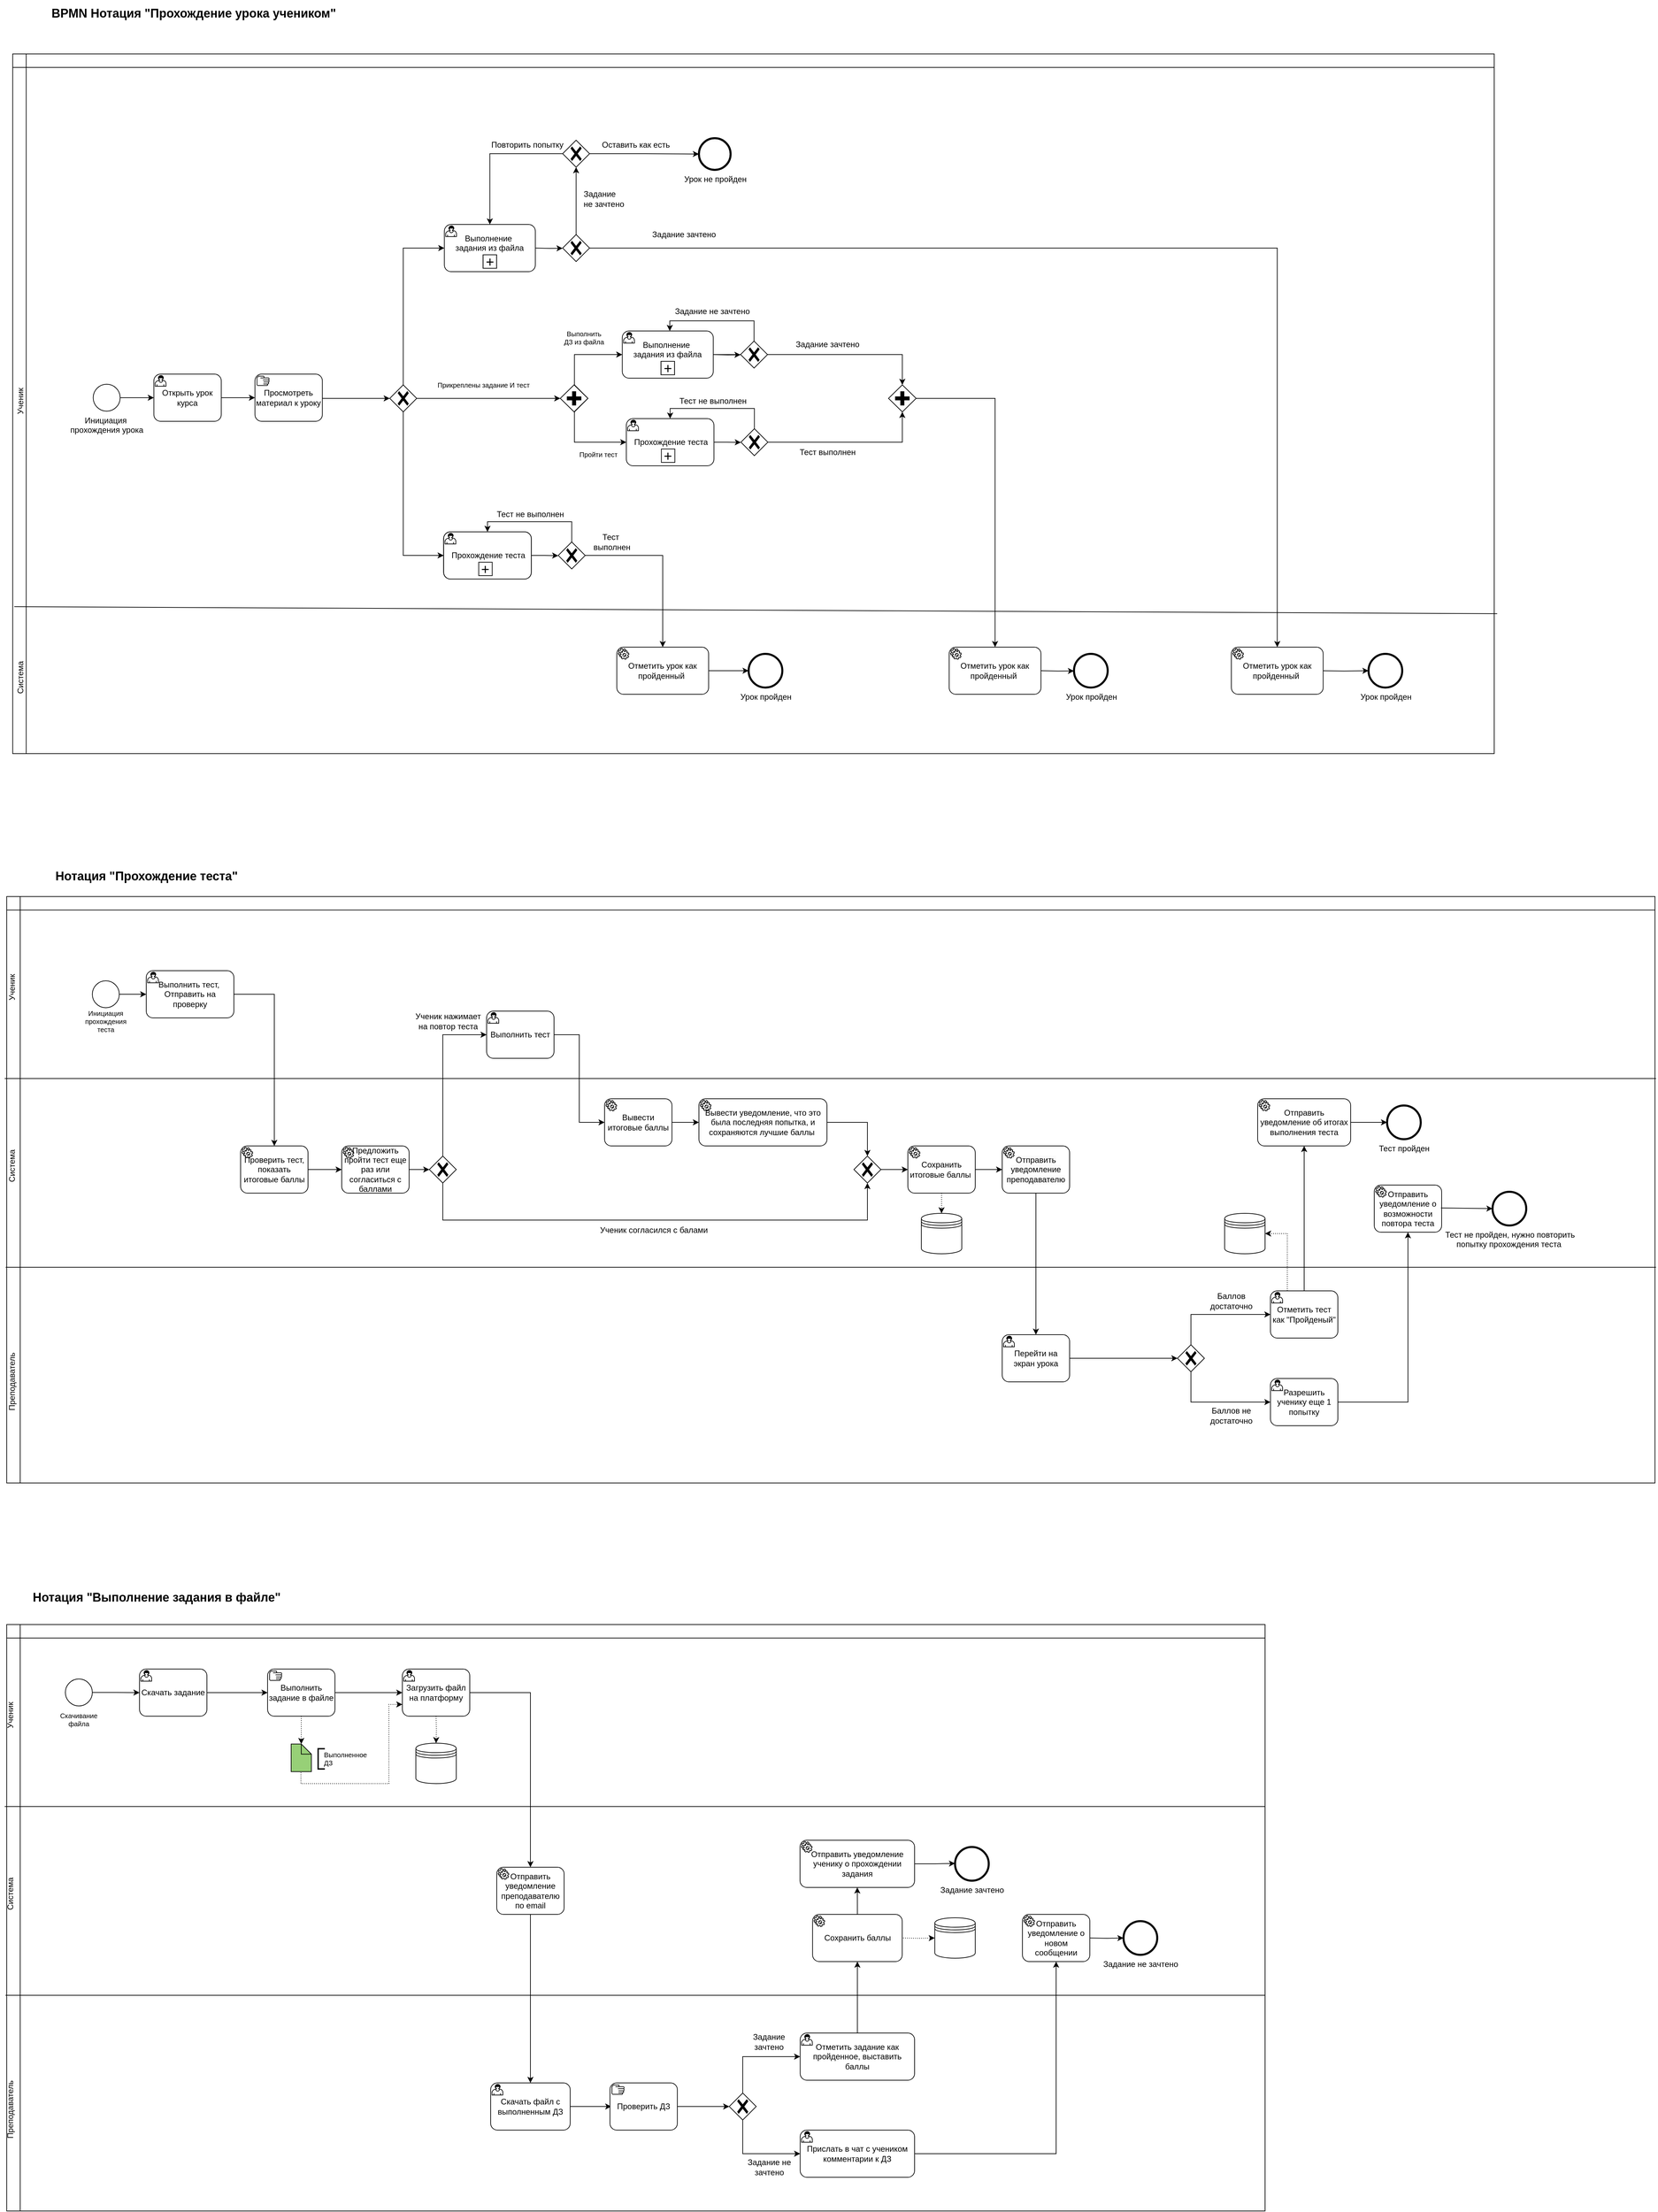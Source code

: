 <mxfile version="25.0.0">
  <diagram name="Page-1" id="2a216829-ef6e-dabb-86c1-c78162f3ba2b">
    <mxGraphModel dx="4920" dy="2814" grid="1" gridSize="10" guides="1" tooltips="1" connect="1" arrows="1" fold="1" page="1" pageScale="1" pageWidth="1920" pageHeight="1200" background="none" math="0" shadow="0">
      <root>
        <mxCell id="0" />
        <mxCell id="1" parent="0" />
        <mxCell id="U4XSbzK4Y_Hwr1O4WoBJ-30" value="" style="shape=internalStorage;whiteSpace=wrap;html=1;backgroundOutline=1;movable=1;resizable=1;rotatable=1;deletable=1;editable=1;locked=0;connectable=1;" vertex="1" parent="1">
          <mxGeometry x="-347.04" y="2360" width="1867.04" height="870" as="geometry" />
        </mxCell>
        <mxCell id="0TXziBT0qv74xzK5-7dz-1" value="" style="shape=internalStorage;whiteSpace=wrap;html=1;backgroundOutline=1;movable=1;resizable=1;rotatable=1;deletable=1;editable=1;locked=0;connectable=1;" parent="1" vertex="1">
          <mxGeometry x="-338.14" y="30" width="2198.14" height="1038" as="geometry" />
        </mxCell>
        <mxCell id="elNdmQCNcE5ShyrzMvyn-51" value="" style="group;movable=1;resizable=1;rotatable=1;deletable=1;editable=1;locked=0;connectable=1;" parent="1" vertex="1" connectable="0">
          <mxGeometry x="-350" y="1280" width="2450" height="870" as="geometry" />
        </mxCell>
        <mxCell id="elNdmQCNcE5ShyrzMvyn-52" value="" style="shape=internalStorage;whiteSpace=wrap;html=1;backgroundOutline=1;" parent="elNdmQCNcE5ShyrzMvyn-51" vertex="1">
          <mxGeometry x="2.964" width="2445.554" height="870" as="geometry" />
        </mxCell>
        <mxCell id="elNdmQCNcE5ShyrzMvyn-53" value="" style="endArrow=none;html=1;rounded=0;" parent="elNdmQCNcE5ShyrzMvyn-51" edge="1">
          <mxGeometry width="50" height="50" relative="1" as="geometry">
            <mxPoint y="270" as="sourcePoint" />
            <mxPoint x="2450" y="270" as="targetPoint" />
          </mxGeometry>
        </mxCell>
        <mxCell id="elNdmQCNcE5ShyrzMvyn-54" value="" style="endArrow=none;html=1;rounded=0;" parent="elNdmQCNcE5ShyrzMvyn-51" edge="1">
          <mxGeometry width="50" height="50" relative="1" as="geometry">
            <mxPoint x="1.482" y="550" as="sourcePoint" />
            <mxPoint x="2450" y="550" as="targetPoint" />
          </mxGeometry>
        </mxCell>
        <mxCell id="elNdmQCNcE5ShyrzMvyn-55" value="" style="group" parent="elNdmQCNcE5ShyrzMvyn-51" vertex="1" connectable="0">
          <mxGeometry x="-1.093" y="80.005" width="24.318" height="694.71" as="geometry" />
        </mxCell>
        <mxCell id="elNdmQCNcE5ShyrzMvyn-56" value="Ученик" style="text;strokeColor=none;align=center;fillColor=none;html=1;verticalAlign=middle;whiteSpace=wrap;rounded=0;rotation=-90;" parent="elNdmQCNcE5ShyrzMvyn-55" vertex="1">
          <mxGeometry x="-32.306" y="39.855" width="88.929" height="30" as="geometry" />
        </mxCell>
        <mxCell id="elNdmQCNcE5ShyrzMvyn-57" value="Система" style="text;strokeColor=none;align=center;fillColor=none;html=1;verticalAlign=middle;whiteSpace=wrap;rounded=0;rotation=-90;" parent="elNdmQCNcE5ShyrzMvyn-55" vertex="1">
          <mxGeometry x="-32.306" y="304.855" width="88.929" height="30" as="geometry" />
        </mxCell>
        <mxCell id="elNdmQCNcE5ShyrzMvyn-58" value="Преподаватель" style="text;strokeColor=none;align=center;fillColor=none;html=1;verticalAlign=middle;whiteSpace=wrap;rounded=0;rotation=-90;" parent="elNdmQCNcE5ShyrzMvyn-55" vertex="1">
          <mxGeometry x="-32.306" y="624.855" width="88.929" height="30" as="geometry" />
        </mxCell>
        <mxCell id="elNdmQCNcE5ShyrzMvyn-66" style="edgeStyle=orthogonalEdgeStyle;rounded=0;orthogonalLoop=1;jettySize=auto;html=1;exitX=1;exitY=0.5;exitDx=0;exitDy=0;exitPerimeter=0;" parent="1" source="elNdmQCNcE5ShyrzMvyn-59" target="elNdmQCNcE5ShyrzMvyn-63" edge="1">
          <mxGeometry relative="1" as="geometry" />
        </mxCell>
        <mxCell id="elNdmQCNcE5ShyrzMvyn-59" value="Выполнить тест,&amp;nbsp; Отправить на проверку" style="points=[[0.25,0,0],[0.5,0,0],[0.75,0,0],[1,0.25,0],[1,0.5,0],[1,0.75,0],[0.75,1,0],[0.5,1,0],[0.25,1,0],[0,0.75,0],[0,0.5,0],[0,0.25,0]];shape=mxgraph.bpmn.task;whiteSpace=wrap;rectStyle=rounded;size=10;html=1;container=1;expand=0;collapsible=0;taskMarker=user;" parent="1" vertex="1">
          <mxGeometry x="-140" y="1390" width="130" height="70" as="geometry" />
        </mxCell>
        <mxCell id="elNdmQCNcE5ShyrzMvyn-63" value="Проверить тест, показать итоговые баллы" style="points=[[0.25,0,0],[0.5,0,0],[0.75,0,0],[1,0.25,0],[1,0.5,0],[1,0.75,0],[0.75,1,0],[0.5,1,0],[0.25,1,0],[0,0.75,0],[0,0.5,0],[0,0.25,0]];shape=mxgraph.bpmn.task;whiteSpace=wrap;rectStyle=rounded;size=10;html=1;container=1;expand=0;collapsible=0;taskMarker=service;" parent="1" vertex="1">
          <mxGeometry y="1650" width="100" height="70" as="geometry" />
        </mxCell>
        <mxCell id="elNdmQCNcE5ShyrzMvyn-64" value="Предложить пройти тест еще раз или согласиться с баллами" style="points=[[0.25,0,0],[0.5,0,0],[0.75,0,0],[1,0.25,0],[1,0.5,0],[1,0.75,0],[0.75,1,0],[0.5,1,0],[0.25,1,0],[0,0.75,0],[0,0.5,0],[0,0.25,0]];shape=mxgraph.bpmn.task;whiteSpace=wrap;rectStyle=rounded;size=10;html=1;container=1;expand=0;collapsible=0;taskMarker=service;" parent="1" vertex="1">
          <mxGeometry x="150" y="1650" width="100" height="70" as="geometry" />
        </mxCell>
        <mxCell id="elNdmQCNcE5ShyrzMvyn-67" style="edgeStyle=orthogonalEdgeStyle;rounded=0;orthogonalLoop=1;jettySize=auto;html=1;exitX=1;exitY=0.5;exitDx=0;exitDy=0;exitPerimeter=0;entryX=0;entryY=0.5;entryDx=0;entryDy=0;entryPerimeter=0;" parent="1" source="elNdmQCNcE5ShyrzMvyn-63" target="elNdmQCNcE5ShyrzMvyn-64" edge="1">
          <mxGeometry relative="1" as="geometry" />
        </mxCell>
        <mxCell id="elNdmQCNcE5ShyrzMvyn-72" value="Сохранить итоговые баллы&amp;nbsp;" style="points=[[0.25,0,0],[0.5,0,0],[0.75,0,0],[1,0.25,0],[1,0.5,0],[1,0.75,0],[0.75,1,0],[0.5,1,0],[0.25,1,0],[0,0.75,0],[0,0.5,0],[0,0.25,0]];shape=mxgraph.bpmn.task;whiteSpace=wrap;rectStyle=rounded;size=10;html=1;container=1;expand=0;collapsible=0;taskMarker=service;" parent="1" vertex="1">
          <mxGeometry x="990" y="1650" width="100" height="70" as="geometry" />
        </mxCell>
        <mxCell id="elNdmQCNcE5ShyrzMvyn-74" value="" style="points=[[0.25,0.25,0],[0.5,0,0],[0.75,0.25,0],[1,0.5,0],[0.75,0.75,0],[0.5,1,0],[0.25,0.75,0],[0,0.5,0]];shape=mxgraph.bpmn.gateway2;html=1;verticalLabelPosition=bottom;labelBackgroundColor=#ffffff;verticalAlign=top;align=center;perimeter=rhombusPerimeter;outlineConnect=0;outline=none;symbol=none;gwType=exclusive;" parent="1" vertex="1">
          <mxGeometry x="280" y="1665" width="40" height="40" as="geometry" />
        </mxCell>
        <mxCell id="elNdmQCNcE5ShyrzMvyn-75" style="edgeStyle=orthogonalEdgeStyle;rounded=0;orthogonalLoop=1;jettySize=auto;html=1;exitX=1;exitY=0.5;exitDx=0;exitDy=0;exitPerimeter=0;entryX=0;entryY=0.5;entryDx=0;entryDy=0;entryPerimeter=0;" parent="1" source="elNdmQCNcE5ShyrzMvyn-64" target="elNdmQCNcE5ShyrzMvyn-74" edge="1">
          <mxGeometry relative="1" as="geometry" />
        </mxCell>
        <mxCell id="elNdmQCNcE5ShyrzMvyn-77" style="edgeStyle=orthogonalEdgeStyle;rounded=0;orthogonalLoop=1;jettySize=auto;html=1;exitX=0.5;exitY=1;exitDx=0;exitDy=0;exitPerimeter=0;entryX=0.5;entryY=1;entryDx=0;entryDy=0;entryPerimeter=0;" parent="1" source="elNdmQCNcE5ShyrzMvyn-74" target="elNdmQCNcE5ShyrzMvyn-92" edge="1">
          <mxGeometry relative="1" as="geometry">
            <Array as="points">
              <mxPoint x="300" y="1760" />
              <mxPoint x="930" y="1760" />
            </Array>
          </mxGeometry>
        </mxCell>
        <mxCell id="elNdmQCNcE5ShyrzMvyn-79" value="&lt;span style=&quot;color: rgb(0, 0, 0); font-family: Helvetica; font-size: 12px; font-style: normal; font-variant-ligatures: normal; font-variant-caps: normal; font-weight: 400; letter-spacing: normal; orphans: 2; text-align: center; text-indent: 0px; text-transform: none; widows: 2; word-spacing: 0px; -webkit-text-stroke-width: 0px; white-space: normal; background-color: rgb(251, 251, 251); text-decoration-thickness: initial; text-decoration-style: initial; text-decoration-color: initial; display: inline !important; float: none;&quot;&gt;Отправить уведомление преподавателю&lt;/span&gt;" style="points=[[0.25,0,0],[0.5,0,0],[0.75,0,0],[1,0.25,0],[1,0.5,0],[1,0.75,0],[0.75,1,0],[0.5,1,0],[0.25,1,0],[0,0.75,0],[0,0.5,0],[0,0.25,0]];shape=mxgraph.bpmn.task;whiteSpace=wrap;rectStyle=rounded;size=10;html=1;container=1;expand=0;collapsible=0;taskMarker=service;" parent="1" vertex="1">
          <mxGeometry x="1130" y="1650" width="100" height="70" as="geometry" />
        </mxCell>
        <mxCell id="elNdmQCNcE5ShyrzMvyn-80" style="edgeStyle=orthogonalEdgeStyle;rounded=0;orthogonalLoop=1;jettySize=auto;html=1;exitX=1;exitY=0.5;exitDx=0;exitDy=0;exitPerimeter=0;entryX=0;entryY=0.5;entryDx=0;entryDy=0;entryPerimeter=0;" parent="1" source="elNdmQCNcE5ShyrzMvyn-72" target="elNdmQCNcE5ShyrzMvyn-79" edge="1">
          <mxGeometry relative="1" as="geometry" />
        </mxCell>
        <mxCell id="elNdmQCNcE5ShyrzMvyn-81" value="Ученик согласился с балами&amp;nbsp;" style="text;strokeColor=none;align=center;fillColor=none;html=1;verticalAlign=middle;whiteSpace=wrap;rounded=0;" parent="1" vertex="1">
          <mxGeometry x="505" y="1760" width="220" height="30" as="geometry" />
        </mxCell>
        <mxCell id="elNdmQCNcE5ShyrzMvyn-84" value="Ученик нажимает на повтор теста" style="text;strokeColor=none;align=center;fillColor=none;html=1;verticalAlign=middle;whiteSpace=wrap;rounded=0;" parent="1" vertex="1">
          <mxGeometry x="253" y="1450" width="110" height="30" as="geometry" />
        </mxCell>
        <mxCell id="elNdmQCNcE5ShyrzMvyn-86" value="Выполнить тест" style="points=[[0.25,0,0],[0.5,0,0],[0.75,0,0],[1,0.25,0],[1,0.5,0],[1,0.75,0],[0.75,1,0],[0.5,1,0],[0.25,1,0],[0,0.75,0],[0,0.5,0],[0,0.25,0]];shape=mxgraph.bpmn.task;whiteSpace=wrap;rectStyle=rounded;size=10;html=1;container=1;expand=0;collapsible=0;taskMarker=user;" parent="1" vertex="1">
          <mxGeometry x="365" y="1450" width="100" height="70" as="geometry" />
        </mxCell>
        <mxCell id="elNdmQCNcE5ShyrzMvyn-88" value="Вывести итоговые баллы" style="points=[[0.25,0,0],[0.5,0,0],[0.75,0,0],[1,0.25,0],[1,0.5,0],[1,0.75,0],[0.75,1,0],[0.5,1,0],[0.25,1,0],[0,0.75,0],[0,0.5,0],[0,0.25,0]];shape=mxgraph.bpmn.task;whiteSpace=wrap;rectStyle=rounded;size=10;html=1;container=1;expand=0;collapsible=0;taskMarker=service;" parent="1" vertex="1">
          <mxGeometry x="540" y="1580" width="100" height="70" as="geometry" />
        </mxCell>
        <mxCell id="elNdmQCNcE5ShyrzMvyn-90" value="Вывести уведомление, что это была последняя попытка, и сохраняются лучшие баллы&amp;nbsp;" style="points=[[0.25,0,0],[0.5,0,0],[0.75,0,0],[1,0.25,0],[1,0.5,0],[1,0.75,0],[0.75,1,0],[0.5,1,0],[0.25,1,0],[0,0.75,0],[0,0.5,0],[0,0.25,0]];shape=mxgraph.bpmn.task;whiteSpace=wrap;rectStyle=rounded;size=10;html=1;container=1;expand=0;collapsible=0;taskMarker=service;" parent="1" vertex="1">
          <mxGeometry x="680" y="1580" width="190" height="70" as="geometry" />
        </mxCell>
        <mxCell id="elNdmQCNcE5ShyrzMvyn-91" style="edgeStyle=orthogonalEdgeStyle;rounded=0;orthogonalLoop=1;jettySize=auto;html=1;exitX=1;exitY=0.5;exitDx=0;exitDy=0;exitPerimeter=0;entryX=0;entryY=0.5;entryDx=0;entryDy=0;entryPerimeter=0;" parent="1" source="elNdmQCNcE5ShyrzMvyn-88" target="elNdmQCNcE5ShyrzMvyn-90" edge="1">
          <mxGeometry relative="1" as="geometry" />
        </mxCell>
        <mxCell id="elNdmQCNcE5ShyrzMvyn-92" value="" style="points=[[0.25,0.25,0],[0.5,0,0],[0.75,0.25,0],[1,0.5,0],[0.75,0.75,0],[0.5,1,0],[0.25,0.75,0],[0,0.5,0]];shape=mxgraph.bpmn.gateway2;html=1;verticalLabelPosition=bottom;labelBackgroundColor=#ffffff;verticalAlign=top;align=center;perimeter=rhombusPerimeter;outlineConnect=0;outline=none;symbol=none;gwType=exclusive;" parent="1" vertex="1">
          <mxGeometry x="910" y="1665" width="40" height="40" as="geometry" />
        </mxCell>
        <mxCell id="elNdmQCNcE5ShyrzMvyn-94" style="edgeStyle=orthogonalEdgeStyle;rounded=0;orthogonalLoop=1;jettySize=auto;html=1;exitX=1;exitY=0.5;exitDx=0;exitDy=0;exitPerimeter=0;entryX=0.5;entryY=0;entryDx=0;entryDy=0;entryPerimeter=0;" parent="1" source="elNdmQCNcE5ShyrzMvyn-90" target="elNdmQCNcE5ShyrzMvyn-92" edge="1">
          <mxGeometry relative="1" as="geometry" />
        </mxCell>
        <mxCell id="elNdmQCNcE5ShyrzMvyn-95" style="edgeStyle=orthogonalEdgeStyle;rounded=0;orthogonalLoop=1;jettySize=auto;html=1;exitX=1;exitY=0.5;exitDx=0;exitDy=0;exitPerimeter=0;entryX=0;entryY=0.5;entryDx=0;entryDy=0;entryPerimeter=0;" parent="1" source="elNdmQCNcE5ShyrzMvyn-92" target="elNdmQCNcE5ShyrzMvyn-72" edge="1">
          <mxGeometry relative="1" as="geometry" />
        </mxCell>
        <mxCell id="elNdmQCNcE5ShyrzMvyn-96" value="" style="ellipse;whiteSpace=wrap;html=1;aspect=fixed;fontStyle=0;align=center;" parent="1" vertex="1">
          <mxGeometry x="-220" y="1405" width="40" height="40" as="geometry" />
        </mxCell>
        <mxCell id="elNdmQCNcE5ShyrzMvyn-97" style="edgeStyle=orthogonalEdgeStyle;rounded=0;orthogonalLoop=1;jettySize=auto;html=1;exitX=1;exitY=0.5;exitDx=0;exitDy=0;entryX=0;entryY=0.5;entryDx=0;entryDy=0;entryPerimeter=0;" parent="1" source="elNdmQCNcE5ShyrzMvyn-96" edge="1">
          <mxGeometry relative="1" as="geometry">
            <mxPoint x="-140" y="1425" as="targetPoint" />
          </mxGeometry>
        </mxCell>
        <mxCell id="elNdmQCNcE5ShyrzMvyn-98" value="&lt;div&gt;&lt;div&gt;&lt;span style=&quot;background-color: initial;&quot;&gt;Инициация прохождения теста&lt;/span&gt;&lt;/div&gt;&lt;/div&gt;" style="text;strokeColor=none;align=center;fillColor=none;html=1;verticalAlign=middle;whiteSpace=wrap;rounded=0;fontSize=10;" parent="1" vertex="1">
          <mxGeometry x="-230" y="1450" width="60" height="30" as="geometry" />
        </mxCell>
        <mxCell id="elNdmQCNcE5ShyrzMvyn-103" style="edgeStyle=orthogonalEdgeStyle;rounded=0;orthogonalLoop=1;jettySize=auto;html=1;exitX=0.5;exitY=1;exitDx=0;exitDy=0;exitPerimeter=0;entryX=0.5;entryY=0;entryDx=0;entryDy=0;entryPerimeter=0;" parent="1" source="elNdmQCNcE5ShyrzMvyn-79" edge="1">
          <mxGeometry relative="1" as="geometry">
            <mxPoint x="1180" y="1840" as="sourcePoint" />
            <mxPoint x="1180" y="1930" as="targetPoint" />
          </mxGeometry>
        </mxCell>
        <mxCell id="elNdmQCNcE5ShyrzMvyn-107" value="Перейти на экран урока" style="points=[[0.25,0,0],[0.5,0,0],[0.75,0,0],[1,0.25,0],[1,0.5,0],[1,0.75,0],[0.75,1,0],[0.5,1,0],[0.25,1,0],[0,0.75,0],[0,0.5,0],[0,0.25,0]];shape=mxgraph.bpmn.task;whiteSpace=wrap;rectStyle=rounded;size=10;html=1;container=1;expand=0;collapsible=0;taskMarker=user;" parent="1" vertex="1">
          <mxGeometry x="1130" y="1930" width="100" height="70" as="geometry" />
        </mxCell>
        <mxCell id="elNdmQCNcE5ShyrzMvyn-110" style="edgeStyle=orthogonalEdgeStyle;rounded=0;orthogonalLoop=1;jettySize=auto;html=1;entryX=0.5;entryY=0;entryDx=0;entryDy=0;dashed=1;dashPattern=1 2;" parent="1" target="elNdmQCNcE5ShyrzMvyn-111" edge="1">
          <mxGeometry relative="1" as="geometry">
            <mxPoint x="1040" y="1720" as="sourcePoint" />
          </mxGeometry>
        </mxCell>
        <mxCell id="elNdmQCNcE5ShyrzMvyn-111" value="" style="shape=datastore;html=1;labelPosition=center;verticalLabelPosition=bottom;align=center;verticalAlign=top;" parent="1" vertex="1">
          <mxGeometry x="1010" y="1750" width="60" height="60" as="geometry" />
        </mxCell>
        <mxCell id="elNdmQCNcE5ShyrzMvyn-145" style="edgeStyle=orthogonalEdgeStyle;rounded=0;orthogonalLoop=1;jettySize=auto;html=1;exitX=0.25;exitY=0;exitDx=0;exitDy=0;exitPerimeter=0;entryX=1;entryY=0.5;entryDx=0;entryDy=0;dashed=1;dashPattern=1 2;" parent="1" source="elNdmQCNcE5ShyrzMvyn-112" target="elNdmQCNcE5ShyrzMvyn-144" edge="1">
          <mxGeometry relative="1" as="geometry" />
        </mxCell>
        <mxCell id="elNdmQCNcE5ShyrzMvyn-112" value="Отметить тест как &quot;Пройденый&quot;" style="points=[[0.25,0,0],[0.5,0,0],[0.75,0,0],[1,0.25,0],[1,0.5,0],[1,0.75,0],[0.75,1,0],[0.5,1,0],[0.25,1,0],[0,0.75,0],[0,0.5,0],[0,0.25,0]];shape=mxgraph.bpmn.task;whiteSpace=wrap;rectStyle=rounded;size=10;html=1;container=1;expand=0;collapsible=0;taskMarker=user;" parent="1" vertex="1">
          <mxGeometry x="1528" y="1865" width="100" height="70" as="geometry" />
        </mxCell>
        <mxCell id="elNdmQCNcE5ShyrzMvyn-113" value="Разрешить ученику еще 1 попытку" style="points=[[0.25,0,0],[0.5,0,0],[0.75,0,0],[1,0.25,0],[1,0.5,0],[1,0.75,0],[0.75,1,0],[0.5,1,0],[0.25,1,0],[0,0.75,0],[0,0.5,0],[0,0.25,0]];shape=mxgraph.bpmn.task;whiteSpace=wrap;rectStyle=rounded;size=10;html=1;container=1;expand=0;collapsible=0;taskMarker=user;" parent="1" vertex="1">
          <mxGeometry x="1528" y="1995" width="100" height="70" as="geometry" />
        </mxCell>
        <mxCell id="elNdmQCNcE5ShyrzMvyn-114" value="" style="points=[[0.25,0.25,0],[0.5,0,0],[0.75,0.25,0],[1,0.5,0],[0.75,0.75,0],[0.5,1,0],[0.25,0.75,0],[0,0.5,0]];shape=mxgraph.bpmn.gateway2;html=1;verticalLabelPosition=bottom;labelBackgroundColor=#ffffff;verticalAlign=top;align=center;perimeter=rhombusPerimeter;outlineConnect=0;outline=none;symbol=none;gwType=exclusive;" parent="1" vertex="1">
          <mxGeometry x="1390" y="1945" width="40" height="40" as="geometry" />
        </mxCell>
        <mxCell id="elNdmQCNcE5ShyrzMvyn-119" style="edgeStyle=orthogonalEdgeStyle;rounded=0;orthogonalLoop=1;jettySize=auto;html=1;exitX=1;exitY=0.5;exitDx=0;exitDy=0;exitPerimeter=0;entryX=0;entryY=0.5;entryDx=0;entryDy=0;entryPerimeter=0;" parent="1" source="elNdmQCNcE5ShyrzMvyn-107" target="elNdmQCNcE5ShyrzMvyn-114" edge="1">
          <mxGeometry relative="1" as="geometry" />
        </mxCell>
        <mxCell id="elNdmQCNcE5ShyrzMvyn-120" style="edgeStyle=orthogonalEdgeStyle;rounded=0;orthogonalLoop=1;jettySize=auto;html=1;exitX=0.5;exitY=0;exitDx=0;exitDy=0;exitPerimeter=0;entryX=0;entryY=0.5;entryDx=0;entryDy=0;entryPerimeter=0;" parent="1" source="elNdmQCNcE5ShyrzMvyn-114" target="elNdmQCNcE5ShyrzMvyn-112" edge="1">
          <mxGeometry relative="1" as="geometry" />
        </mxCell>
        <mxCell id="elNdmQCNcE5ShyrzMvyn-121" style="edgeStyle=orthogonalEdgeStyle;rounded=0;orthogonalLoop=1;jettySize=auto;html=1;exitX=0.5;exitY=1;exitDx=0;exitDy=0;exitPerimeter=0;entryX=0;entryY=0.5;entryDx=0;entryDy=0;entryPerimeter=0;" parent="1" source="elNdmQCNcE5ShyrzMvyn-114" target="elNdmQCNcE5ShyrzMvyn-113" edge="1">
          <mxGeometry relative="1" as="geometry" />
        </mxCell>
        <mxCell id="elNdmQCNcE5ShyrzMvyn-124" value="Баллов достаточно" style="text;strokeColor=none;align=center;fillColor=none;html=1;verticalAlign=middle;whiteSpace=wrap;rounded=0;" parent="1" vertex="1">
          <mxGeometry x="1440" y="1865" width="60" height="30" as="geometry" />
        </mxCell>
        <mxCell id="elNdmQCNcE5ShyrzMvyn-125" value="Баллов не достаточно" style="text;strokeColor=none;align=center;fillColor=none;html=1;verticalAlign=middle;whiteSpace=wrap;rounded=0;" parent="1" vertex="1">
          <mxGeometry x="1435" y="2035" width="70" height="30" as="geometry" />
        </mxCell>
        <mxCell id="elNdmQCNcE5ShyrzMvyn-126" style="edgeStyle=orthogonalEdgeStyle;rounded=0;orthogonalLoop=1;jettySize=auto;html=1;exitX=0.5;exitY=0;exitDx=0;exitDy=0;exitPerimeter=0;entryX=0.5;entryY=1;entryDx=0;entryDy=0;entryPerimeter=0;" parent="1" source="elNdmQCNcE5ShyrzMvyn-112" target="elNdmQCNcE5ShyrzMvyn-127" edge="1">
          <mxGeometry relative="1" as="geometry">
            <mxPoint x="1570" y="1726" as="targetPoint" />
          </mxGeometry>
        </mxCell>
        <mxCell id="elNdmQCNcE5ShyrzMvyn-127" value="Отправить уведомление об итогах выполнения теста" style="points=[[0.25,0,0],[0.5,0,0],[0.75,0,0],[1,0.25,0],[1,0.5,0],[1,0.75,0],[0.75,1,0],[0.5,1,0],[0.25,1,0],[0,0.75,0],[0,0.5,0],[0,0.25,0]];shape=mxgraph.bpmn.task;whiteSpace=wrap;rectStyle=rounded;size=10;html=1;container=1;expand=0;collapsible=0;taskMarker=service;" parent="1" vertex="1">
          <mxGeometry x="1509" y="1580" width="138" height="70" as="geometry" />
        </mxCell>
        <mxCell id="elNdmQCNcE5ShyrzMvyn-129" value="Отправить уведомление о возможности повтора теста" style="points=[[0.25,0,0],[0.5,0,0],[0.75,0,0],[1,0.25,0],[1,0.5,0],[1,0.75,0],[0.75,1,0],[0.5,1,0],[0.25,1,0],[0,0.75,0],[0,0.5,0],[0,0.25,0]];shape=mxgraph.bpmn.task;whiteSpace=wrap;rectStyle=rounded;size=10;html=1;container=1;expand=0;collapsible=0;taskMarker=service;" parent="1" vertex="1">
          <mxGeometry x="1682" y="1708" width="100" height="70" as="geometry" />
        </mxCell>
        <mxCell id="elNdmQCNcE5ShyrzMvyn-130" style="edgeStyle=orthogonalEdgeStyle;rounded=0;orthogonalLoop=1;jettySize=auto;html=1;exitX=1;exitY=0.5;exitDx=0;exitDy=0;exitPerimeter=0;entryX=0.5;entryY=1;entryDx=0;entryDy=0;entryPerimeter=0;" parent="1" source="elNdmQCNcE5ShyrzMvyn-113" target="elNdmQCNcE5ShyrzMvyn-129" edge="1">
          <mxGeometry relative="1" as="geometry" />
        </mxCell>
        <mxCell id="elNdmQCNcE5ShyrzMvyn-135" value="&lt;div&gt;Тест пройден&lt;/div&gt;" style="points=[[0.145,0.145,0],[0.5,0,0],[0.855,0.145,0],[1,0.5,0],[0.855,0.855,0],[0.5,1,0],[0.145,0.855,0],[0,0.5,0]];shape=mxgraph.bpmn.event;html=1;verticalLabelPosition=bottom;labelBackgroundColor=#ffffff;verticalAlign=top;align=center;perimeter=ellipsePerimeter;outlineConnect=0;aspect=fixed;outline=end;symbol=terminate2;" parent="1" vertex="1">
          <mxGeometry x="1701" y="1590" width="50" height="50" as="geometry" />
        </mxCell>
        <mxCell id="elNdmQCNcE5ShyrzMvyn-140" value="&lt;div&gt;Тест не пройден, нужно повторить&lt;/div&gt;&lt;div&gt;попытку прохождения теста&amp;nbsp;&lt;/div&gt;" style="points=[[0.145,0.145,0],[0.5,0,0],[0.855,0.145,0],[1,0.5,0],[0.855,0.855,0],[0.5,1,0],[0.145,0.855,0],[0,0.5,0]];shape=mxgraph.bpmn.event;html=1;verticalLabelPosition=bottom;labelBackgroundColor=#ffffff;verticalAlign=top;align=center;perimeter=ellipsePerimeter;outlineConnect=0;aspect=fixed;outline=end;symbol=terminate2;" parent="1" vertex="1">
          <mxGeometry x="1857.5" y="1718" width="50" height="50" as="geometry" />
        </mxCell>
        <mxCell id="elNdmQCNcE5ShyrzMvyn-141" style="edgeStyle=orthogonalEdgeStyle;rounded=0;orthogonalLoop=1;jettySize=auto;html=1;exitX=1;exitY=0.5;exitDx=0;exitDy=0;exitPerimeter=0;entryX=0;entryY=0.5;entryDx=0;entryDy=0;entryPerimeter=0;" parent="1" target="elNdmQCNcE5ShyrzMvyn-140" edge="1">
          <mxGeometry relative="1" as="geometry">
            <mxPoint x="1781" y="1742" as="sourcePoint" />
          </mxGeometry>
        </mxCell>
        <mxCell id="elNdmQCNcE5ShyrzMvyn-144" value="" style="shape=datastore;html=1;labelPosition=center;verticalLabelPosition=bottom;align=center;verticalAlign=top;" parent="1" vertex="1">
          <mxGeometry x="1460" y="1750" width="60" height="60" as="geometry" />
        </mxCell>
        <mxCell id="elNdmQCNcE5ShyrzMvyn-149" value="Нотация &quot;Прохождение теста&quot;" style="text;html=1;align=center;verticalAlign=middle;resizable=0;points=[];autosize=1;strokeColor=none;fillColor=none;fontSize=18;fontStyle=1" parent="1" vertex="1">
          <mxGeometry x="-280" y="1230" width="280" height="40" as="geometry" />
        </mxCell>
        <mxCell id="elNdmQCNcE5ShyrzMvyn-150" value="BPMN Нотация &quot;Прохождение урока учеником&quot;" style="text;html=1;align=center;verticalAlign=middle;resizable=0;points=[];autosize=1;strokeColor=none;fillColor=none;fontSize=18;fontStyle=1" parent="1" vertex="1">
          <mxGeometry x="-280" y="-50" width="420" height="40" as="geometry" />
        </mxCell>
        <mxCell id="U4XSbzK4Y_Hwr1O4WoBJ-21" style="edgeStyle=orthogonalEdgeStyle;rounded=0;orthogonalLoop=1;jettySize=auto;html=1;exitX=1;exitY=0.5;exitDx=0;exitDy=0;exitPerimeter=0;entryX=0;entryY=0.5;entryDx=0;entryDy=0;entryPerimeter=0;" edge="1" parent="1" source="elNdmQCNcE5ShyrzMvyn-127" target="elNdmQCNcE5ShyrzMvyn-135">
          <mxGeometry relative="1" as="geometry" />
        </mxCell>
        <mxCell id="U4XSbzK4Y_Hwr1O4WoBJ-22" style="edgeStyle=orthogonalEdgeStyle;rounded=0;orthogonalLoop=1;jettySize=auto;html=1;exitX=0.5;exitY=0;exitDx=0;exitDy=0;exitPerimeter=0;entryX=0;entryY=0.5;entryDx=0;entryDy=0;entryPerimeter=0;" edge="1" parent="1" source="elNdmQCNcE5ShyrzMvyn-74" target="elNdmQCNcE5ShyrzMvyn-86">
          <mxGeometry relative="1" as="geometry" />
        </mxCell>
        <mxCell id="U4XSbzK4Y_Hwr1O4WoBJ-24" style="edgeStyle=orthogonalEdgeStyle;rounded=0;orthogonalLoop=1;jettySize=auto;html=1;exitX=1;exitY=0.5;exitDx=0;exitDy=0;exitPerimeter=0;entryX=0;entryY=0.5;entryDx=0;entryDy=0;entryPerimeter=0;" edge="1" parent="1" source="elNdmQCNcE5ShyrzMvyn-86" target="elNdmQCNcE5ShyrzMvyn-88">
          <mxGeometry relative="1" as="geometry" />
        </mxCell>
        <mxCell id="U4XSbzK4Y_Hwr1O4WoBJ-29" value="" style="group;movable=1;resizable=1;rotatable=1;deletable=1;editable=1;locked=0;connectable=1;" vertex="1" connectable="0" parent="1">
          <mxGeometry x="-350" y="2360" width="1870" height="870" as="geometry" />
        </mxCell>
        <mxCell id="U4XSbzK4Y_Hwr1O4WoBJ-31" value="" style="endArrow=none;html=1;rounded=0;" edge="1" parent="U4XSbzK4Y_Hwr1O4WoBJ-29">
          <mxGeometry width="50" height="50" relative="1" as="geometry">
            <mxPoint y="270" as="sourcePoint" />
            <mxPoint x="1870.0" y="270" as="targetPoint" />
          </mxGeometry>
        </mxCell>
        <mxCell id="U4XSbzK4Y_Hwr1O4WoBJ-32" value="" style="endArrow=none;html=1;rounded=0;" edge="1" parent="U4XSbzK4Y_Hwr1O4WoBJ-29">
          <mxGeometry width="50" height="50" relative="1" as="geometry">
            <mxPoint x="1.131" y="550" as="sourcePoint" />
            <mxPoint x="1870.0" y="550" as="targetPoint" />
          </mxGeometry>
        </mxCell>
        <mxCell id="U4XSbzK4Y_Hwr1O4WoBJ-33" value="" style="group" vertex="1" connectable="0" parent="U4XSbzK4Y_Hwr1O4WoBJ-29">
          <mxGeometry x="-0.834" y="80.005" width="18.561" height="694.71" as="geometry" />
        </mxCell>
        <mxCell id="U4XSbzK4Y_Hwr1O4WoBJ-34" value="Ученик" style="text;strokeColor=none;align=center;fillColor=none;html=1;verticalAlign=middle;whiteSpace=wrap;rounded=0;rotation=-90;" vertex="1" parent="U4XSbzK4Y_Hwr1O4WoBJ-33">
          <mxGeometry x="-24.658" y="39.855" width="67.877" height="30" as="geometry" />
        </mxCell>
        <mxCell id="U4XSbzK4Y_Hwr1O4WoBJ-35" value="Система" style="text;strokeColor=none;align=center;fillColor=none;html=1;verticalAlign=middle;whiteSpace=wrap;rounded=0;rotation=-90;" vertex="1" parent="U4XSbzK4Y_Hwr1O4WoBJ-33">
          <mxGeometry x="-24.658" y="304.855" width="67.877" height="30" as="geometry" />
        </mxCell>
        <mxCell id="U4XSbzK4Y_Hwr1O4WoBJ-36" value="Преподаватель" style="text;strokeColor=none;align=center;fillColor=none;html=1;verticalAlign=middle;whiteSpace=wrap;rounded=0;rotation=-90;" vertex="1" parent="U4XSbzK4Y_Hwr1O4WoBJ-33">
          <mxGeometry x="-24.658" y="624.855" width="67.877" height="30" as="geometry" />
        </mxCell>
        <mxCell id="U4XSbzK4Y_Hwr1O4WoBJ-37" value="Нотация &quot;Выполнение задания в файле&quot;" style="text;html=1;align=center;verticalAlign=middle;resizable=0;points=[];autosize=1;strokeColor=none;fillColor=none;fontSize=18;fontStyle=1" vertex="1" parent="1">
          <mxGeometry x="-310" y="2300" width="370" height="40" as="geometry" />
        </mxCell>
        <mxCell id="U4XSbzK4Y_Hwr1O4WoBJ-41" value="Скачать задание" style="points=[[0.25,0,0],[0.5,0,0],[0.75,0,0],[1,0.25,0],[1,0.5,0],[1,0.75,0],[0.75,1,0],[0.5,1,0],[0.25,1,0],[0,0.75,0],[0,0.5,0],[0,0.25,0]];shape=mxgraph.bpmn.task;whiteSpace=wrap;rectStyle=rounded;size=10;html=1;container=1;expand=0;collapsible=0;taskMarker=user;" vertex="1" parent="1">
          <mxGeometry x="-150" y="2426" width="100" height="70" as="geometry" />
        </mxCell>
        <mxCell id="U4XSbzK4Y_Hwr1O4WoBJ-40" style="edgeStyle=orthogonalEdgeStyle;rounded=0;orthogonalLoop=1;jettySize=auto;html=1;exitX=1;exitY=0.5;exitDx=0;exitDy=0;exitPerimeter=0;" edge="1" parent="1" source="U4XSbzK4Y_Hwr1O4WoBJ-41" target="U4XSbzK4Y_Hwr1O4WoBJ-43">
          <mxGeometry relative="1" as="geometry" />
        </mxCell>
        <mxCell id="U4XSbzK4Y_Hwr1O4WoBJ-68" style="edgeStyle=orthogonalEdgeStyle;rounded=0;orthogonalLoop=1;jettySize=auto;html=1;exitX=1;exitY=0.5;exitDx=0;exitDy=0;entryX=0;entryY=0.5;entryDx=0;entryDy=0;entryPerimeter=0;movable=1;resizable=1;rotatable=1;deletable=1;editable=1;locked=0;connectable=1;" edge="1" parent="1" source="U4XSbzK4Y_Hwr1O4WoBJ-67" target="U4XSbzK4Y_Hwr1O4WoBJ-41">
          <mxGeometry relative="1" as="geometry">
            <mxPoint x="-180" y="2460.73" as="targetPoint" />
          </mxGeometry>
        </mxCell>
        <mxCell id="U4XSbzK4Y_Hwr1O4WoBJ-43" value="Выполнить задание в файле" style="points=[[0.25,0,0],[0.5,0,0],[0.75,0,0],[1,0.25,0],[1,0.5,0],[1,0.75,0],[0.75,1,0],[0.5,1,0],[0.25,1,0],[0,0.75,0],[0,0.5,0],[0,0.25,0]];shape=mxgraph.bpmn.task;whiteSpace=wrap;rectStyle=rounded;size=10;html=1;container=1;expand=0;collapsible=0;taskMarker=manual;" vertex="1" parent="1">
          <mxGeometry x="40" y="2426" width="100" height="70" as="geometry" />
        </mxCell>
        <mxCell id="U4XSbzK4Y_Hwr1O4WoBJ-45" style="edgeStyle=orthogonalEdgeStyle;rounded=0;orthogonalLoop=1;jettySize=auto;html=1;exitX=1;exitY=0.5;exitDx=0;exitDy=0;exitPerimeter=0;entryX=0;entryY=0.5;entryDx=0;entryDy=0;entryPerimeter=0;" edge="1" parent="1" source="U4XSbzK4Y_Hwr1O4WoBJ-43" target="U4XSbzK4Y_Hwr1O4WoBJ-44">
          <mxGeometry relative="1" as="geometry" />
        </mxCell>
        <mxCell id="U4XSbzK4Y_Hwr1O4WoBJ-42" style="edgeStyle=orthogonalEdgeStyle;rounded=0;orthogonalLoop=1;jettySize=auto;html=1;exitX=0.5;exitY=1;exitDx=0;exitDy=0;exitPerimeter=0;dashed=1;dashPattern=1 2;" edge="1" parent="1" source="U4XSbzK4Y_Hwr1O4WoBJ-43" target="U4XSbzK4Y_Hwr1O4WoBJ-50">
          <mxGeometry relative="1" as="geometry" />
        </mxCell>
        <mxCell id="U4XSbzK4Y_Hwr1O4WoBJ-44" value="Загрузить файл на платформу" style="points=[[0.25,0,0],[0.5,0,0],[0.75,0,0],[1,0.25,0],[1,0.5,0],[1,0.75,0],[0.75,1,0],[0.5,1,0],[0.25,1,0],[0,0.75,0],[0,0.5,0],[0,0.25,0]];shape=mxgraph.bpmn.task;whiteSpace=wrap;rectStyle=rounded;size=10;html=1;container=1;expand=0;collapsible=0;taskMarker=user;" vertex="1" parent="1">
          <mxGeometry x="240" y="2426" width="100" height="70" as="geometry" />
        </mxCell>
        <mxCell id="U4XSbzK4Y_Hwr1O4WoBJ-61" style="edgeStyle=orthogonalEdgeStyle;rounded=0;orthogonalLoop=1;jettySize=auto;html=1;exitX=0;exitY=0;exitDx=22.5;exitDy=7.5;exitPerimeter=0;dashed=1;dashPattern=1 2;entryX=0;entryY=0.75;entryDx=0;entryDy=0;entryPerimeter=0;" edge="1" parent="1" target="U4XSbzK4Y_Hwr1O4WoBJ-44">
          <mxGeometry relative="1" as="geometry">
            <mxPoint x="89.5" y="2579.47" as="sourcePoint" />
            <mxPoint x="232" y="2513.22" as="targetPoint" />
            <Array as="points">
              <mxPoint x="90" y="2596" />
              <mxPoint x="220" y="2596" />
              <mxPoint x="220" y="2479" />
            </Array>
          </mxGeometry>
        </mxCell>
        <mxCell id="U4XSbzK4Y_Hwr1O4WoBJ-48" style="edgeStyle=orthogonalEdgeStyle;rounded=0;orthogonalLoop=1;jettySize=auto;html=1;exitX=1;exitY=0.5;exitDx=0;exitDy=0;exitPerimeter=0;entryX=0.5;entryY=0;entryDx=0;entryDy=0;entryPerimeter=0;" edge="1" parent="1" source="U4XSbzK4Y_Hwr1O4WoBJ-44" target="U4XSbzK4Y_Hwr1O4WoBJ-47">
          <mxGeometry relative="1" as="geometry">
            <mxPoint x="968" y="2826.25" as="sourcePoint" />
          </mxGeometry>
        </mxCell>
        <mxCell id="U4XSbzK4Y_Hwr1O4WoBJ-49" value="" style="shape=datastore;html=1;labelPosition=center;verticalLabelPosition=bottom;align=center;verticalAlign=top;" vertex="1" parent="1">
          <mxGeometry x="260" y="2536" width="60" height="60" as="geometry" />
        </mxCell>
        <mxCell id="U4XSbzK4Y_Hwr1O4WoBJ-47" value="Отправить уведомление преподавателю по email" style="points=[[0.25,0,0],[0.5,0,0],[0.75,0,0],[1,0.25,0],[1,0.5,0],[1,0.75,0],[0.75,1,0],[0.5,1,0],[0.25,1,0],[0,0.75,0],[0,0.5,0],[0,0.25,0]];shape=mxgraph.bpmn.task;whiteSpace=wrap;rectStyle=rounded;size=10;html=1;container=1;expand=0;collapsible=0;taskMarker=service;" vertex="1" parent="1">
          <mxGeometry x="380" y="2720" width="100" height="70" as="geometry" />
        </mxCell>
        <mxCell id="U4XSbzK4Y_Hwr1O4WoBJ-51" value="&lt;font&gt;&amp;nbsp;Выполненное&lt;/font&gt;&lt;div&gt;&lt;font&gt;&amp;nbsp;ДЗ&lt;/font&gt;&lt;/div&gt;" style="text;html=1;align=left;verticalAlign=middle;resizable=1;points=[];autosize=1;strokeColor=none;fillColor=none;spacing=1;fontSize=10;movable=1;rotatable=1;deletable=1;editable=1;locked=0;connectable=1;" vertex="1" parent="1">
          <mxGeometry x="120" y="2539.25" width="90" height="40" as="geometry" />
        </mxCell>
        <mxCell id="U4XSbzK4Y_Hwr1O4WoBJ-50" value="" style="shape=mxgraph.bpmn.data;labelPosition=center;verticalLabelPosition=bottom;align=center;verticalAlign=top;size=15;html=1;fillColor=#97D077;movable=1;resizable=1;rotatable=1;deletable=1;editable=1;locked=0;connectable=1;" vertex="1" parent="1">
          <mxGeometry x="75" y="2537.25" width="30" height="41" as="geometry" />
        </mxCell>
        <mxCell id="U4XSbzK4Y_Hwr1O4WoBJ-53" value="" style="strokeWidth=2;html=1;shape=mxgraph.flowchart.annotation_1;align=left;pointerEvents=1;movable=1;resizable=1;rotatable=1;deletable=1;editable=1;locked=0;connectable=1;" vertex="1" parent="1">
          <mxGeometry x="115" y="2544.25" width="10" height="30" as="geometry" />
        </mxCell>
        <mxCell id="U4XSbzK4Y_Hwr1O4WoBJ-46" style="edgeStyle=orthogonalEdgeStyle;rounded=0;orthogonalLoop=1;jettySize=auto;html=1;exitX=0.5;exitY=1;exitDx=0;exitDy=0;exitPerimeter=0;entryX=0.5;entryY=0;entryDx=0;entryDy=0;dashed=1;dashPattern=1 2;" edge="1" parent="1" target="U4XSbzK4Y_Hwr1O4WoBJ-49">
          <mxGeometry relative="1" as="geometry">
            <mxPoint x="290" y="2496" as="sourcePoint" />
          </mxGeometry>
        </mxCell>
        <mxCell id="U4XSbzK4Y_Hwr1O4WoBJ-67" value="" style="ellipse;whiteSpace=wrap;html=1;aspect=fixed;fontStyle=0;align=center;movable=1;resizable=1;rotatable=1;deletable=1;editable=1;locked=0;connectable=1;" vertex="1" parent="1">
          <mxGeometry x="-260" y="2440.73" width="40" height="40" as="geometry" />
        </mxCell>
        <mxCell id="U4XSbzK4Y_Hwr1O4WoBJ-69" value="&lt;div&gt;&lt;div&gt;&lt;span style=&quot;background-color: initial;&quot;&gt;Скачивание файла&lt;/span&gt;&lt;/div&gt;&lt;/div&gt;" style="text;strokeColor=none;align=center;fillColor=none;html=1;verticalAlign=middle;whiteSpace=wrap;rounded=0;fontSize=10;movable=1;resizable=1;rotatable=1;deletable=1;editable=1;locked=0;connectable=1;" vertex="1" parent="1">
          <mxGeometry x="-270" y="2485.73" width="60" height="30" as="geometry" />
        </mxCell>
        <mxCell id="U4XSbzK4Y_Hwr1O4WoBJ-165" value="Скачать файл с выполненным ДЗ" style="points=[[0.25,0,0],[0.5,0,0],[0.75,0,0],[1,0.25,0],[1,0.5,0],[1,0.75,0],[0.75,1,0],[0.5,1,0],[0.25,1,0],[0,0.75,0],[0,0.5,0],[0,0.25,0]];shape=mxgraph.bpmn.task;whiteSpace=wrap;rectStyle=rounded;size=10;html=1;container=1;expand=0;collapsible=0;taskMarker=user;" vertex="1" parent="1">
          <mxGeometry x="371" y="3040" width="118" height="70" as="geometry" />
        </mxCell>
        <mxCell id="U4XSbzK4Y_Hwr1O4WoBJ-171" style="edgeStyle=orthogonalEdgeStyle;rounded=0;orthogonalLoop=1;jettySize=auto;html=1;exitX=1;exitY=0.5;exitDx=0;exitDy=0;exitPerimeter=0;entryX=0;entryY=0.5;entryDx=0;entryDy=0;entryPerimeter=0;" edge="1" parent="1" source="U4XSbzK4Y_Hwr1O4WoBJ-165">
          <mxGeometry relative="1" as="geometry">
            <mxPoint x="550" y="3075" as="targetPoint" />
          </mxGeometry>
        </mxCell>
        <mxCell id="U4XSbzK4Y_Hwr1O4WoBJ-173" value="" style="edgeStyle=orthogonalEdgeStyle;rounded=0;orthogonalLoop=1;jettySize=auto;html=1;exitX=1;exitY=0.5;exitDx=0;exitDy=0;exitPerimeter=0;entryX=0.5;entryY=1;entryDx=0;entryDy=0;entryPerimeter=0;" edge="1" parent="1" source="U4XSbzK4Y_Hwr1O4WoBJ-174" target="U4XSbzK4Y_Hwr1O4WoBJ-176">
          <mxGeometry relative="1" as="geometry">
            <mxPoint x="1519" y="2991" as="sourcePoint" />
            <mxPoint x="1519" y="2751" as="targetPoint" />
            <Array as="points">
              <mxPoint x="1210" y="3145" />
            </Array>
          </mxGeometry>
        </mxCell>
        <mxCell id="U4XSbzK4Y_Hwr1O4WoBJ-174" value="Прислать в чат с учеником комментарии к ДЗ" style="points=[[0.25,0,0],[0.5,0,0],[0.75,0,0],[1,0.25,0],[1,0.5,0],[1,0.75,0],[0.75,1,0],[0.5,1,0],[0.25,1,0],[0,0.75,0],[0,0.5,0],[0,0.25,0]];shape=mxgraph.bpmn.task;whiteSpace=wrap;rectStyle=rounded;size=10;html=1;container=1;expand=0;collapsible=0;taskMarker=user;" vertex="1" parent="1">
          <mxGeometry x="830.25" y="3110" width="169.75" height="70" as="geometry" />
        </mxCell>
        <mxCell id="U4XSbzK4Y_Hwr1O4WoBJ-175" value="Проверить ДЗ" style="points=[[0.25,0,0],[0.5,0,0],[0.75,0,0],[1,0.25,0],[1,0.5,0],[1,0.75,0],[0.75,1,0],[0.5,1,0],[0.25,1,0],[0,0.75,0],[0,0.5,0],[0,0.25,0]];shape=mxgraph.bpmn.task;whiteSpace=wrap;rectStyle=rounded;size=10;html=1;container=1;expand=0;collapsible=0;taskMarker=manual;" vertex="1" parent="1">
          <mxGeometry x="548" y="3040" width="100" height="70" as="geometry" />
        </mxCell>
        <mxCell id="U4XSbzK4Y_Hwr1O4WoBJ-176" value="Отправить уведомление о новом сообщении" style="points=[[0.25,0,0],[0.5,0,0],[0.75,0,0],[1,0.25,0],[1,0.5,0],[1,0.75,0],[0.75,1,0],[0.5,1,0],[0.25,1,0],[0,0.75,0],[0,0.5,0],[0,0.25,0]];shape=mxgraph.bpmn.task;whiteSpace=wrap;rectStyle=rounded;size=10;html=1;container=1;expand=0;collapsible=0;taskMarker=service;" vertex="1" parent="1">
          <mxGeometry x="1160" y="2790" width="100" height="70" as="geometry" />
        </mxCell>
        <mxCell id="U4XSbzK4Y_Hwr1O4WoBJ-177" style="edgeStyle=orthogonalEdgeStyle;rounded=0;orthogonalLoop=1;jettySize=auto;html=1;exitX=1;exitY=0.5;exitDx=0;exitDy=0;exitPerimeter=0;entryX=0;entryY=0.5;entryDx=0;entryDy=0;dashed=1;dashPattern=1 2;" edge="1" parent="1" target="U4XSbzK4Y_Hwr1O4WoBJ-191">
          <mxGeometry relative="1" as="geometry">
            <mxPoint x="980" y="2825" as="sourcePoint" />
          </mxGeometry>
        </mxCell>
        <mxCell id="U4XSbzK4Y_Hwr1O4WoBJ-178" value="Отметить задание как пройденное, выставить баллы" style="points=[[0.25,0,0],[0.5,0,0],[0.75,0,0],[1,0.25,0],[1,0.5,0],[1,0.75,0],[0.75,1,0],[0.5,1,0],[0.25,1,0],[0,0.75,0],[0,0.5,0],[0,0.25,0]];shape=mxgraph.bpmn.task;whiteSpace=wrap;rectStyle=rounded;size=10;html=1;container=1;expand=0;collapsible=0;taskMarker=user;" vertex="1" parent="1">
          <mxGeometry x="830.25" y="2966" width="169.75" height="70" as="geometry" />
        </mxCell>
        <mxCell id="U4XSbzK4Y_Hwr1O4WoBJ-179" value="" style="points=[[0.25,0.25,0],[0.5,0,0],[0.75,0.25,0],[1,0.5,0],[0.75,0.75,0],[0.5,1,0],[0.25,0.75,0],[0,0.5,0]];shape=mxgraph.bpmn.gateway2;html=1;verticalLabelPosition=bottom;labelBackgroundColor=#ffffff;verticalAlign=top;align=center;perimeter=rhombusPerimeter;outlineConnect=0;outline=none;symbol=none;gwType=exclusive;" vertex="1" parent="1">
          <mxGeometry x="725" y="3055" width="40" height="40" as="geometry" />
        </mxCell>
        <mxCell id="U4XSbzK4Y_Hwr1O4WoBJ-180" style="edgeStyle=orthogonalEdgeStyle;rounded=0;orthogonalLoop=1;jettySize=auto;html=1;entryX=0;entryY=0.5;entryDx=0;entryDy=0;entryPerimeter=0;exitX=0.5;exitY=0;exitDx=0;exitDy=0;exitPerimeter=0;" edge="1" parent="1" source="U4XSbzK4Y_Hwr1O4WoBJ-179" target="U4XSbzK4Y_Hwr1O4WoBJ-178">
          <mxGeometry relative="1" as="geometry">
            <mxPoint x="750" y="3050" as="sourcePoint" />
          </mxGeometry>
        </mxCell>
        <mxCell id="U4XSbzK4Y_Hwr1O4WoBJ-181" value="Задание зачтено" style="text;strokeColor=none;align=center;fillColor=none;html=1;verticalAlign=middle;whiteSpace=wrap;rounded=0;" vertex="1" parent="1">
          <mxGeometry x="753.75" y="2964" width="60" height="30" as="geometry" />
        </mxCell>
        <mxCell id="U4XSbzK4Y_Hwr1O4WoBJ-182" value="Задание не зачтено" style="text;strokeColor=none;align=center;fillColor=none;html=1;verticalAlign=middle;whiteSpace=wrap;rounded=0;" vertex="1" parent="1">
          <mxGeometry x="743.75" y="3150" width="81" height="30" as="geometry" />
        </mxCell>
        <mxCell id="U4XSbzK4Y_Hwr1O4WoBJ-183" style="edgeStyle=orthogonalEdgeStyle;rounded=0;orthogonalLoop=1;jettySize=auto;html=1;exitX=1;exitY=0.5;exitDx=0;exitDy=0;exitPerimeter=0;entryX=0;entryY=0.5;entryDx=0;entryDy=0;entryPerimeter=0;" edge="1" parent="1" source="U4XSbzK4Y_Hwr1O4WoBJ-175" target="U4XSbzK4Y_Hwr1O4WoBJ-179">
          <mxGeometry relative="1" as="geometry" />
        </mxCell>
        <mxCell id="U4XSbzK4Y_Hwr1O4WoBJ-184" style="edgeStyle=orthogonalEdgeStyle;rounded=0;orthogonalLoop=1;jettySize=auto;html=1;exitX=0.5;exitY=0;exitDx=0;exitDy=0;exitPerimeter=0;entryX=0.5;entryY=1;entryDx=0;entryDy=0;entryPerimeter=0;" edge="1" parent="1" source="U4XSbzK4Y_Hwr1O4WoBJ-178" target="U4XSbzK4Y_Hwr1O4WoBJ-195">
          <mxGeometry relative="1" as="geometry" />
        </mxCell>
        <mxCell id="U4XSbzK4Y_Hwr1O4WoBJ-197" style="edgeStyle=orthogonalEdgeStyle;rounded=0;orthogonalLoop=1;jettySize=auto;html=1;exitX=1;exitY=0.5;exitDx=0;exitDy=0;exitPerimeter=0;" edge="1" parent="1" source="U4XSbzK4Y_Hwr1O4WoBJ-185">
          <mxGeometry relative="1" as="geometry">
            <mxPoint x="1060" y="2714.429" as="targetPoint" />
          </mxGeometry>
        </mxCell>
        <mxCell id="U4XSbzK4Y_Hwr1O4WoBJ-185" value="Отправить уведомление ученику о прохождении задания" style="points=[[0.25,0,0],[0.5,0,0],[0.75,0,0],[1,0.25,0],[1,0.5,0],[1,0.75,0],[0.75,1,0],[0.5,1,0],[0.25,1,0],[0,0.75,0],[0,0.5,0],[0,0.25,0]];shape=mxgraph.bpmn.task;whiteSpace=wrap;rectStyle=rounded;size=10;html=1;container=1;expand=0;collapsible=0;taskMarker=service;" vertex="1" parent="1">
          <mxGeometry x="830" y="2680" width="170" height="70" as="geometry" />
        </mxCell>
        <mxCell id="U4XSbzK4Y_Hwr1O4WoBJ-187" value="Задание зачтено" style="points=[[0.145,0.145,0],[0.5,0,0],[0.855,0.145,0],[1,0.5,0],[0.855,0.855,0],[0.5,1,0],[0.145,0.855,0],[0,0.5,0]];shape=mxgraph.bpmn.event;html=1;verticalLabelPosition=bottom;labelBackgroundColor=#ffffff;verticalAlign=top;align=center;perimeter=ellipsePerimeter;outlineConnect=0;aspect=fixed;outline=end;symbol=terminate2;" vertex="1" parent="1">
          <mxGeometry x="1060" y="2690" width="50" height="50" as="geometry" />
        </mxCell>
        <mxCell id="U4XSbzK4Y_Hwr1O4WoBJ-188" style="edgeStyle=orthogonalEdgeStyle;rounded=0;orthogonalLoop=1;jettySize=auto;html=1;exitX=0.5;exitY=1;exitDx=0;exitDy=0;exitPerimeter=0;entryX=0;entryY=0.5;entryDx=0;entryDy=0;entryPerimeter=0;" edge="1" parent="1" source="U4XSbzK4Y_Hwr1O4WoBJ-179" target="U4XSbzK4Y_Hwr1O4WoBJ-174">
          <mxGeometry relative="1" as="geometry" />
        </mxCell>
        <mxCell id="U4XSbzK4Y_Hwr1O4WoBJ-189" value="&lt;div&gt;Задание не зачтено&lt;/div&gt;" style="points=[[0.145,0.145,0],[0.5,0,0],[0.855,0.145,0],[1,0.5,0],[0.855,0.855,0],[0.5,1,0],[0.145,0.855,0],[0,0.5,0]];shape=mxgraph.bpmn.event;html=1;verticalLabelPosition=bottom;labelBackgroundColor=#ffffff;verticalAlign=top;align=center;perimeter=ellipsePerimeter;outlineConnect=0;aspect=fixed;outline=end;symbol=terminate2;" vertex="1" parent="1">
          <mxGeometry x="1310" y="2800" width="50" height="50" as="geometry" />
        </mxCell>
        <mxCell id="U4XSbzK4Y_Hwr1O4WoBJ-190" style="edgeStyle=orthogonalEdgeStyle;rounded=0;orthogonalLoop=1;jettySize=auto;html=1;exitX=1;exitY=0.5;exitDx=0;exitDy=0;exitPerimeter=0;entryX=0;entryY=0.5;entryDx=0;entryDy=0;entryPerimeter=0;" edge="1" parent="1" target="U4XSbzK4Y_Hwr1O4WoBJ-189">
          <mxGeometry relative="1" as="geometry">
            <mxPoint x="1260" y="2825" as="sourcePoint" />
          </mxGeometry>
        </mxCell>
        <mxCell id="U4XSbzK4Y_Hwr1O4WoBJ-191" value="" style="shape=datastore;html=1;labelPosition=center;verticalLabelPosition=bottom;align=center;verticalAlign=top;" vertex="1" parent="1">
          <mxGeometry x="1030" y="2795" width="60" height="60" as="geometry" />
        </mxCell>
        <mxCell id="U4XSbzK4Y_Hwr1O4WoBJ-193" style="edgeStyle=orthogonalEdgeStyle;rounded=0;orthogonalLoop=1;jettySize=auto;html=1;exitX=0.5;exitY=1;exitDx=0;exitDy=0;exitPerimeter=0;entryX=0.5;entryY=0;entryDx=0;entryDy=0;entryPerimeter=0;" edge="1" parent="1" source="U4XSbzK4Y_Hwr1O4WoBJ-47" target="U4XSbzK4Y_Hwr1O4WoBJ-165">
          <mxGeometry relative="1" as="geometry" />
        </mxCell>
        <mxCell id="U4XSbzK4Y_Hwr1O4WoBJ-195" value="Сохранить баллы" style="points=[[0.25,0,0],[0.5,0,0],[0.75,0,0],[1,0.25,0],[1,0.5,0],[1,0.75,0],[0.75,1,0],[0.5,1,0],[0.25,1,0],[0,0.75,0],[0,0.5,0],[0,0.25,0]];shape=mxgraph.bpmn.task;whiteSpace=wrap;rectStyle=rounded;size=10;html=1;container=1;expand=0;collapsible=0;taskMarker=service;" vertex="1" parent="1">
          <mxGeometry x="848.63" y="2790" width="133" height="70" as="geometry" />
        </mxCell>
        <mxCell id="U4XSbzK4Y_Hwr1O4WoBJ-196" style="edgeStyle=orthogonalEdgeStyle;rounded=0;orthogonalLoop=1;jettySize=auto;html=1;exitX=0.5;exitY=0;exitDx=0;exitDy=0;exitPerimeter=0;entryX=0.5;entryY=1;entryDx=0;entryDy=0;entryPerimeter=0;" edge="1" parent="1" source="U4XSbzK4Y_Hwr1O4WoBJ-195" target="U4XSbzK4Y_Hwr1O4WoBJ-185">
          <mxGeometry relative="1" as="geometry" />
        </mxCell>
        <mxCell id="0TXziBT0qv74xzK5-7dz-5" value="" style="endArrow=none;html=1;rounded=0;entryX=1.002;entryY=0.8;entryDx=0;entryDy=0;entryPerimeter=0;" parent="1" edge="1" target="0TXziBT0qv74xzK5-7dz-1">
          <mxGeometry width="50" height="50" relative="1" as="geometry">
            <mxPoint x="-335.776" y="850" as="sourcePoint" />
            <mxPoint x="1470" y="850" as="targetPoint" />
          </mxGeometry>
        </mxCell>
        <mxCell id="0TXziBT0qv74xzK5-7dz-93" value="" style="group" parent="1" vertex="1" connectable="0">
          <mxGeometry x="-343.928" y="490.005" width="34.676" height="694.71" as="geometry" />
        </mxCell>
        <mxCell id="0TXziBT0qv74xzK5-7dz-8" value="Ученик" style="text;strokeColor=none;align=center;fillColor=none;html=1;verticalAlign=middle;whiteSpace=wrap;rounded=0;rotation=-90;" parent="0TXziBT0qv74xzK5-7dz-93" vertex="1">
          <mxGeometry x="-46.068" y="39.855" width="126.812" height="30" as="geometry" />
        </mxCell>
        <mxCell id="0TXziBT0qv74xzK5-7dz-6" value="" style="group;movable=1;resizable=1;rotatable=1;deletable=1;editable=1;locked=0;connectable=1;" parent="1" vertex="1" connectable="0">
          <mxGeometry x="-342.37" y="198" width="1713.66" height="870" as="geometry" />
        </mxCell>
        <mxCell id="U4XSbzK4Y_Hwr1O4WoBJ-2" value="" style="points=[[0.25,0.25,0],[0.5,0,0],[0.75,0.25,0],[1,0.5,0],[0.75,0.75,0],[0.5,1,0],[0.25,0.75,0],[0,0.5,0]];shape=mxgraph.bpmn.gateway2;html=1;verticalLabelPosition=bottom;labelBackgroundColor=#ffffff;verticalAlign=top;align=center;perimeter=rhombusPerimeter;outlineConnect=0;outline=none;symbol=none;gwType=exclusive;" vertex="1" parent="1">
          <mxGeometry x="221.29" y="521" width="40" height="40" as="geometry" />
        </mxCell>
        <mxCell id="U4XSbzK4Y_Hwr1O4WoBJ-3" style="edgeStyle=orthogonalEdgeStyle;rounded=0;orthogonalLoop=1;jettySize=auto;html=1;exitX=1;exitY=0.5;exitDx=0;exitDy=0;exitPerimeter=0;entryX=0;entryY=0.5;entryDx=0;entryDy=0;entryPerimeter=0;" edge="1" parent="1" source="0TXziBT0qv74xzK5-7dz-39" target="U4XSbzK4Y_Hwr1O4WoBJ-2">
          <mxGeometry relative="1" as="geometry">
            <mxPoint x="121.29" y="493" as="sourcePoint" />
            <Array as="points">
              <mxPoint x="121.29" y="541" />
            </Array>
          </mxGeometry>
        </mxCell>
        <mxCell id="U4XSbzK4Y_Hwr1O4WoBJ-10" value="&amp;nbsp;Прохождение теста" style="points=[[0.25,0,0],[0.5,0,0],[0.75,0,0],[1,0.25,0],[1,0.5,0],[1,0.75,0],[0.75,1,0],[0.5,1,0],[0.25,1,0],[0,0.75,0],[0,0.5,0],[0,0.25,0]];shape=mxgraph.bpmn.task;whiteSpace=wrap;rectStyle=rounded;size=10;html=1;container=1;expand=0;collapsible=0;taskMarker=user;" vertex="1" parent="1">
          <mxGeometry x="301.29" y="739" width="100" height="70" as="geometry" />
        </mxCell>
        <mxCell id="U4XSbzK4Y_Hwr1O4WoBJ-198" value="&amp;nbsp;Прохождение теста" style="points=[[0.25,0,0],[0.5,0,0],[0.75,0,0],[1,0.25,0],[1,0.5,0],[1,0.75,0],[0.75,1,0],[0.5,1,0],[0.25,1,0],[0,0.75,0],[0,0.5,0],[0,0.25,0]];shape=mxgraph.bpmn.task;whiteSpace=wrap;rectStyle=rounded;size=10;html=1;container=1;expand=0;collapsible=0;taskMarker=user;" vertex="1" parent="U4XSbzK4Y_Hwr1O4WoBJ-10">
          <mxGeometry width="130" height="70" as="geometry" />
        </mxCell>
        <mxCell id="U4XSbzK4Y_Hwr1O4WoBJ-199" value="+" style="whiteSpace=wrap;html=1;aspect=fixed;fontSize=21;" vertex="1" parent="U4XSbzK4Y_Hwr1O4WoBJ-198">
          <mxGeometry x="54" y="45" width="20" height="20" as="geometry" />
        </mxCell>
        <mxCell id="U4XSbzK4Y_Hwr1O4WoBJ-200" style="edgeStyle=orthogonalEdgeStyle;rounded=0;orthogonalLoop=1;jettySize=auto;html=1;exitX=1;exitY=0.5;exitDx=0;exitDy=0;exitPerimeter=0;" edge="1" parent="U4XSbzK4Y_Hwr1O4WoBJ-198" source="U4XSbzK4Y_Hwr1O4WoBJ-201">
          <mxGeometry relative="1" as="geometry">
            <mxPoint x="170" y="35.333" as="targetPoint" />
          </mxGeometry>
        </mxCell>
        <mxCell id="U4XSbzK4Y_Hwr1O4WoBJ-201" value="&amp;nbsp;Прохождение теста" style="points=[[0.25,0,0],[0.5,0,0],[0.75,0,0],[1,0.25,0],[1,0.5,0],[1,0.75,0],[0.75,1,0],[0.5,1,0],[0.25,1,0],[0,0.75,0],[0,0.5,0],[0,0.25,0]];shape=mxgraph.bpmn.task;whiteSpace=wrap;rectStyle=rounded;size=10;html=1;container=1;expand=0;collapsible=0;taskMarker=user;" vertex="1" parent="U4XSbzK4Y_Hwr1O4WoBJ-198">
          <mxGeometry width="130" height="70" as="geometry" />
        </mxCell>
        <mxCell id="U4XSbzK4Y_Hwr1O4WoBJ-202" value="+" style="whiteSpace=wrap;html=1;aspect=fixed;fontSize=21;" vertex="1" parent="U4XSbzK4Y_Hwr1O4WoBJ-201">
          <mxGeometry x="52" y="45" width="20" height="20" as="geometry" />
        </mxCell>
        <mxCell id="U4XSbzK4Y_Hwr1O4WoBJ-203" value="" style="points=[[0.25,0.25,0],[0.5,0,0],[0.75,0.25,0],[1,0.5,0],[0.75,0.75,0],[0.5,1,0],[0.25,0.75,0],[0,0.5,0]];shape=mxgraph.bpmn.gateway2;html=1;verticalLabelPosition=bottom;labelBackgroundColor=#ffffff;verticalAlign=top;align=center;perimeter=rhombusPerimeter;outlineConnect=0;outline=none;symbol=none;gwType=exclusive;" vertex="1" parent="U4XSbzK4Y_Hwr1O4WoBJ-198">
          <mxGeometry x="170" y="15" width="40" height="40" as="geometry" />
        </mxCell>
        <mxCell id="U4XSbzK4Y_Hwr1O4WoBJ-204" style="edgeStyle=orthogonalEdgeStyle;rounded=0;orthogonalLoop=1;jettySize=auto;html=1;exitX=0.5;exitY=0;exitDx=0;exitDy=0;exitPerimeter=0;entryX=0.5;entryY=0;entryDx=0;entryDy=0;entryPerimeter=0;" edge="1" parent="U4XSbzK4Y_Hwr1O4WoBJ-198" source="U4XSbzK4Y_Hwr1O4WoBJ-203" target="U4XSbzK4Y_Hwr1O4WoBJ-201">
          <mxGeometry relative="1" as="geometry">
            <Array as="points">
              <mxPoint x="190" y="-15" />
              <mxPoint x="65" y="-15" />
            </Array>
          </mxGeometry>
        </mxCell>
        <mxCell id="U4XSbzK4Y_Hwr1O4WoBJ-205" value="Тест не выполнен" style="text;strokeColor=none;align=center;fillColor=none;html=1;verticalAlign=middle;whiteSpace=wrap;rounded=0;" vertex="1" parent="U4XSbzK4Y_Hwr1O4WoBJ-198">
          <mxGeometry x="69" y="-41" width="120" height="30" as="geometry" />
        </mxCell>
        <mxCell id="U4XSbzK4Y_Hwr1O4WoBJ-12" style="edgeStyle=orthogonalEdgeStyle;rounded=0;orthogonalLoop=1;jettySize=auto;html=1;exitX=0.5;exitY=1;exitDx=0;exitDy=0;exitPerimeter=0;entryX=0;entryY=0.5;entryDx=0;entryDy=0;entryPerimeter=0;" edge="1" parent="1" source="U4XSbzK4Y_Hwr1O4WoBJ-2" target="U4XSbzK4Y_Hwr1O4WoBJ-10">
          <mxGeometry relative="1" as="geometry" />
        </mxCell>
        <mxCell id="U4XSbzK4Y_Hwr1O4WoBJ-14" value="Выполнить&amp;nbsp;&lt;div&gt;ДЗ из&lt;span style=&quot;background-color: initial;&quot;&gt;&amp;nbsp;файла&lt;/span&gt;&lt;span style=&quot;color: rgba(0, 0, 0, 0); font-family: monospace; font-size: 0px; text-align: start; text-wrap-mode: nowrap; background-color: initial;&quot;&gt;%3CmxGraphModel%3E%3Croot%3E%3CmxCell%20id%3D%220%22%2F%3E%3CmxCell%20id%3D%221%22%20parent%3D%220%22%2F%3E%3CmxCell%20id%3D%222%22%20value%3D%22%D0%9F%D1%80%D0%B8%D0%BA%D1%80%D0%B5%D0%BF%D0%BB%D0%B5%D0%BD%D1%8B%20%D0%B7%D0%B0%D0%B4%D0%B0%D0%BD%D0%B8%D0%B5%20%D0%98%20%D1%82%D0%B5%D1%81%D1%82%26amp%3Bnbsp%3B%22%20style%3D%22text%3BstrokeColor%3Dnone%3Balign%3Dcenter%3BfillColor%3Dnone%3Bhtml%3D1%3BverticalAlign%3Dmiddle%3BwhiteSpace%3Dwrap%3Brounded%3D0%3BfontSize%3D10%3B%22%20vertex%3D%221%22%20parent%3D%221%22%3E%3CmxGeometry%20x%3D%2274%22%20y%3D%22355%22%20width%3D%22100%22%20height%3D%2230%22%20as%3D%22geometry%22%2F%3E%3C%2FmxCell%3E%3C%2Froot%3E%3C%2FmxGraphModel%3E&lt;/span&gt;&lt;span style=&quot;background-color: initial;&quot;&gt;&amp;nbsp;&lt;/span&gt;&lt;/div&gt;" style="text;strokeColor=none;align=center;fillColor=none;html=1;verticalAlign=middle;whiteSpace=wrap;rounded=0;fontSize=10;" vertex="1" parent="1">
          <mxGeometry x="461.29" y="432.999" width="100" height="35.172" as="geometry" />
        </mxCell>
        <mxCell id="U4XSbzK4Y_Hwr1O4WoBJ-15" value="Пройти тест" style="text;strokeColor=none;align=center;fillColor=none;html=1;verticalAlign=middle;whiteSpace=wrap;rounded=0;fontSize=10;" vertex="1" parent="1">
          <mxGeometry x="481.29" y="606.413" width="100" height="35.172" as="geometry" />
        </mxCell>
        <mxCell id="U4XSbzK4Y_Hwr1O4WoBJ-116" style="edgeStyle=orthogonalEdgeStyle;rounded=0;orthogonalLoop=1;jettySize=auto;html=1;exitX=1;exitY=0.5;exitDx=0;exitDy=0;exitPerimeter=0;" edge="1" parent="1" source="elNdmQCNcE5ShyrzMvyn-37">
          <mxGeometry relative="1" as="geometry">
            <mxPoint x="742.29" y="606.333" as="targetPoint" />
          </mxGeometry>
        </mxCell>
        <mxCell id="elNdmQCNcE5ShyrzMvyn-37" value="&amp;nbsp;Прохождение теста" style="points=[[0.25,0,0],[0.5,0,0],[0.75,0,0],[1,0.25,0],[1,0.5,0],[1,0.75,0],[0.75,1,0],[0.5,1,0],[0.25,1,0],[0,0.75,0],[0,0.5,0],[0,0.25,0]];shape=mxgraph.bpmn.task;whiteSpace=wrap;rectStyle=rounded;size=10;html=1;container=1;expand=0;collapsible=0;taskMarker=user;" parent="1" vertex="1">
          <mxGeometry x="572.29" y="571" width="130" height="70" as="geometry" />
        </mxCell>
        <mxCell id="elNdmQCNcE5ShyrzMvyn-49" value="+" style="whiteSpace=wrap;html=1;aspect=fixed;fontSize=21;" parent="elNdmQCNcE5ShyrzMvyn-37" vertex="1">
          <mxGeometry x="52" y="45" width="20" height="20" as="geometry" />
        </mxCell>
        <mxCell id="0TXziBT0qv74xzK5-7dz-16" value="Выполнение&amp;nbsp;&lt;div&gt;задания из файла&lt;div&gt;&lt;br&gt;&lt;/div&gt;&lt;/div&gt;" style="points=[[0.25,0,0],[0.5,0,0],[0.75,0,0],[1,0.25,0],[1,0.5,0],[1,0.75,0],[0.75,1,0],[0.5,1,0],[0.25,1,0],[0,0.75,0],[0,0.5,0],[0,0.25,0]];shape=mxgraph.bpmn.task;whiteSpace=wrap;rectStyle=rounded;size=10;html=1;container=1;expand=0;collapsible=0;taskMarker=user;" parent="1" vertex="1">
          <mxGeometry x="566.29" y="441" width="135" height="70" as="geometry" />
        </mxCell>
        <mxCell id="elNdmQCNcE5ShyrzMvyn-39" value="" style="points=[[0.25,0.25,0],[0.5,0,0],[0.75,0.25,0],[1,0.5,0],[0.75,0.75,0],[0.5,1,0],[0.25,0.75,0],[0,0.5,0]];shape=mxgraph.bpmn.gateway2;html=1;verticalLabelPosition=bottom;labelBackgroundColor=#ffffff;verticalAlign=top;align=center;perimeter=rhombusPerimeter;outlineConnect=0;outline=none;symbol=none;gwType=exclusive;" parent="1" vertex="1">
          <mxGeometry x="475.29" y="521" width="40" height="40" as="geometry" />
        </mxCell>
        <mxCell id="elNdmQCNcE5ShyrzMvyn-43" style="edgeStyle=orthogonalEdgeStyle;rounded=0;orthogonalLoop=1;jettySize=auto;html=1;exitX=0.5;exitY=0;exitDx=0;exitDy=0;exitPerimeter=0;entryX=0;entryY=0.5;entryDx=0;entryDy=0;entryPerimeter=0;" parent="1" source="elNdmQCNcE5ShyrzMvyn-39" target="0TXziBT0qv74xzK5-7dz-16" edge="1">
          <mxGeometry relative="1" as="geometry" />
        </mxCell>
        <mxCell id="elNdmQCNcE5ShyrzMvyn-44" style="edgeStyle=orthogonalEdgeStyle;rounded=0;orthogonalLoop=1;jettySize=auto;html=1;exitX=0.5;exitY=1;exitDx=0;exitDy=0;exitPerimeter=0;entryX=0;entryY=0.5;entryDx=0;entryDy=0;entryPerimeter=0;" parent="1" source="elNdmQCNcE5ShyrzMvyn-39" target="elNdmQCNcE5ShyrzMvyn-37" edge="1">
          <mxGeometry relative="1" as="geometry" />
        </mxCell>
        <mxCell id="U4XSbzK4Y_Hwr1O4WoBJ-7" value="" style="points=[[0.25,0.25,0],[0.5,0,0],[0.75,0.25,0],[1,0.5,0],[0.75,0.75,0],[0.5,1,0],[0.25,0.75,0],[0,0.5,0]];shape=mxgraph.bpmn.gateway2;html=1;verticalLabelPosition=bottom;labelBackgroundColor=#ffffff;verticalAlign=top;align=center;perimeter=rhombusPerimeter;outlineConnect=0;outline=none;symbol=none;gwType=parallel;" vertex="1" parent="1">
          <mxGeometry x="474.29" y="521" width="41" height="40" as="geometry" />
        </mxCell>
        <mxCell id="U4XSbzK4Y_Hwr1O4WoBJ-105" style="edgeStyle=orthogonalEdgeStyle;rounded=0;orthogonalLoop=1;jettySize=auto;html=1;exitX=1;exitY=0.5;exitDx=0;exitDy=0;exitPerimeter=0;entryX=0;entryY=0.5;entryDx=0;entryDy=0;entryPerimeter=0;" edge="1" parent="1" source="U4XSbzK4Y_Hwr1O4WoBJ-2" target="U4XSbzK4Y_Hwr1O4WoBJ-7">
          <mxGeometry relative="1" as="geometry" />
        </mxCell>
        <mxCell id="0TXziBT0qv74xzK5-7dz-39" value="Просмотреть материал к уроку" style="points=[[0.25,0,0],[0.5,0,0],[0.75,0,0],[1,0.25,0],[1,0.5,0],[1,0.75,0],[0.75,1,0],[0.5,1,0],[0.25,1,0],[0,0.75,0],[0,0.5,0],[0,0.25,0]];shape=mxgraph.bpmn.task;whiteSpace=wrap;rectStyle=rounded;size=10;html=1;container=1;expand=0;collapsible=0;taskMarker=manual;" parent="1" vertex="1">
          <mxGeometry x="21.29" y="505" width="100" height="70" as="geometry" />
        </mxCell>
        <mxCell id="0TXziBT0qv74xzK5-7dz-7" value="Инициация&amp;nbsp;&lt;div&gt;прохождения урока&lt;/div&gt;" style="points=[[0.145,0.145,0],[0.5,0,0],[0.855,0.145,0],[1,0.5,0],[0.855,0.855,0],[0.5,1,0],[0.145,0.855,0],[0,0.5,0]];shape=mxgraph.bpmn.event;html=1;verticalLabelPosition=bottom;labelBackgroundColor=#ffffff;verticalAlign=top;align=center;perimeter=ellipsePerimeter;outlineConnect=0;aspect=fixed;outline=standard;symbol=general;" parent="1" vertex="1">
          <mxGeometry x="-218.71" y="520" width="40" height="40" as="geometry" />
        </mxCell>
        <mxCell id="0TXziBT0qv74xzK5-7dz-13" value="Открыть урок курса" style="points=[[0.25,0,0],[0.5,0,0],[0.75,0,0],[1,0.25,0],[1,0.5,0],[1,0.75,0],[0.75,1,0],[0.5,1,0],[0.25,1,0],[0,0.75,0],[0,0.5,0],[0,0.25,0]];shape=mxgraph.bpmn.task;whiteSpace=wrap;rectStyle=rounded;size=10;html=1;container=1;expand=0;collapsible=0;taskMarker=user;" parent="1" vertex="1">
          <mxGeometry x="-128.71" y="505" width="100" height="70" as="geometry" />
        </mxCell>
        <mxCell id="0TXziBT0qv74xzK5-7dz-31" style="edgeStyle=orthogonalEdgeStyle;rounded=0;orthogonalLoop=1;jettySize=auto;html=1;exitX=1;exitY=0.5;exitDx=0;exitDy=0;exitPerimeter=0;entryX=0;entryY=0.5;entryDx=0;entryDy=0;entryPerimeter=0;" parent="1" source="0TXziBT0qv74xzK5-7dz-7" target="0TXziBT0qv74xzK5-7dz-13" edge="1">
          <mxGeometry relative="1" as="geometry" />
        </mxCell>
        <mxCell id="0TXziBT0qv74xzK5-7dz-42" style="edgeStyle=orthogonalEdgeStyle;rounded=0;orthogonalLoop=1;jettySize=auto;html=1;exitX=1;exitY=0.5;exitDx=0;exitDy=0;exitPerimeter=0;entryX=0;entryY=0.5;entryDx=0;entryDy=0;entryPerimeter=0;" parent="1" source="0TXziBT0qv74xzK5-7dz-13" target="0TXziBT0qv74xzK5-7dz-39" edge="1">
          <mxGeometry relative="1" as="geometry">
            <Array as="points">
              <mxPoint x="-8.71" y="540" />
              <mxPoint x="-8.71" y="540" />
            </Array>
          </mxGeometry>
        </mxCell>
        <mxCell id="U4XSbzK4Y_Hwr1O4WoBJ-106" value="+" style="whiteSpace=wrap;html=1;aspect=fixed;fontSize=21;" vertex="1" parent="1">
          <mxGeometry x="623.79" y="486" width="20" height="20" as="geometry" />
        </mxCell>
        <mxCell id="U4XSbzK4Y_Hwr1O4WoBJ-210" style="edgeStyle=orthogonalEdgeStyle;rounded=0;orthogonalLoop=1;jettySize=auto;html=1;exitX=1;exitY=0.5;exitDx=0;exitDy=0;exitPerimeter=0;" edge="1" parent="1">
          <mxGeometry relative="1" as="geometry">
            <mxPoint x="1236.5" y="945.333" as="targetPoint" />
            <mxPoint x="1187.5" y="945" as="sourcePoint" />
          </mxGeometry>
        </mxCell>
        <mxCell id="U4XSbzK4Y_Hwr1O4WoBJ-110" value="" style="points=[[0.25,0.25,0],[0.5,0,0],[0.75,0.25,0],[1,0.5,0],[0.75,0.75,0],[0.5,1,0],[0.25,0.75,0],[0,0.5,0]];shape=mxgraph.bpmn.gateway2;html=1;verticalLabelPosition=bottom;labelBackgroundColor=#ffffff;verticalAlign=top;align=center;perimeter=rhombusPerimeter;outlineConnect=0;outline=none;symbol=none;gwType=parallel;" vertex="1" parent="1">
          <mxGeometry x="961.29" y="521" width="41" height="40" as="geometry" />
        </mxCell>
        <mxCell id="U4XSbzK4Y_Hwr1O4WoBJ-112" style="edgeStyle=orthogonalEdgeStyle;rounded=0;orthogonalLoop=1;jettySize=auto;html=1;exitX=1;exitY=0.5;exitDx=0;exitDy=0;exitPerimeter=0;entryX=0.5;entryY=0;entryDx=0;entryDy=0;entryPerimeter=0;" edge="1" parent="1" source="0TXziBT0qv74xzK5-7dz-16" target="U4XSbzK4Y_Hwr1O4WoBJ-110">
          <mxGeometry relative="1" as="geometry" />
        </mxCell>
        <mxCell id="U4XSbzK4Y_Hwr1O4WoBJ-115" value="" style="points=[[0.25,0.25,0],[0.5,0,0],[0.75,0.25,0],[1,0.5,0],[0.75,0.75,0],[0.5,1,0],[0.25,0.75,0],[0,0.5,0]];shape=mxgraph.bpmn.gateway2;html=1;verticalLabelPosition=bottom;labelBackgroundColor=#ffffff;verticalAlign=top;align=center;perimeter=rhombusPerimeter;outlineConnect=0;outline=none;symbol=none;gwType=exclusive;" vertex="1" parent="1">
          <mxGeometry x="742.29" y="586" width="40" height="40" as="geometry" />
        </mxCell>
        <mxCell id="U4XSbzK4Y_Hwr1O4WoBJ-117" style="edgeStyle=orthogonalEdgeStyle;rounded=0;orthogonalLoop=1;jettySize=auto;html=1;exitX=0.5;exitY=0;exitDx=0;exitDy=0;exitPerimeter=0;entryX=0.5;entryY=0;entryDx=0;entryDy=0;entryPerimeter=0;" edge="1" parent="1" source="U4XSbzK4Y_Hwr1O4WoBJ-115" target="elNdmQCNcE5ShyrzMvyn-37">
          <mxGeometry relative="1" as="geometry">
            <Array as="points">
              <mxPoint x="762.29" y="556" />
              <mxPoint x="637.29" y="556" />
            </Array>
          </mxGeometry>
        </mxCell>
        <mxCell id="U4XSbzK4Y_Hwr1O4WoBJ-119" value="Тест не выполнен" style="text;strokeColor=none;align=center;fillColor=none;html=1;verticalAlign=middle;whiteSpace=wrap;rounded=0;" vertex="1" parent="1">
          <mxGeometry x="641.29" y="530" width="120" height="30" as="geometry" />
        </mxCell>
        <mxCell id="U4XSbzK4Y_Hwr1O4WoBJ-120" style="edgeStyle=orthogonalEdgeStyle;rounded=0;orthogonalLoop=1;jettySize=auto;html=1;exitX=1;exitY=0.5;exitDx=0;exitDy=0;exitPerimeter=0;entryX=0.5;entryY=1;entryDx=0;entryDy=0;entryPerimeter=0;" edge="1" parent="1" source="U4XSbzK4Y_Hwr1O4WoBJ-115" target="U4XSbzK4Y_Hwr1O4WoBJ-110">
          <mxGeometry relative="1" as="geometry" />
        </mxCell>
        <mxCell id="U4XSbzK4Y_Hwr1O4WoBJ-158" value="Тест выполнен" style="text;strokeColor=none;align=center;fillColor=none;html=1;verticalAlign=middle;whiteSpace=wrap;rounded=0;" vertex="1" parent="1">
          <mxGeometry x="811.29" y="606.41" width="120" height="30" as="geometry" />
        </mxCell>
        <mxCell id="U4XSbzK4Y_Hwr1O4WoBJ-159" style="edgeStyle=orthogonalEdgeStyle;rounded=0;orthogonalLoop=1;jettySize=auto;html=1;exitX=1;exitY=0.5;exitDx=0;exitDy=0;exitPerimeter=0;" edge="1" parent="1">
          <mxGeometry relative="1" as="geometry">
            <mxPoint x="741.79" y="476.333" as="targetPoint" />
            <mxPoint x="701.79" y="476" as="sourcePoint" />
          </mxGeometry>
        </mxCell>
        <mxCell id="U4XSbzK4Y_Hwr1O4WoBJ-160" value="+" style="whiteSpace=wrap;html=1;aspect=fixed;fontSize=21;" vertex="1" parent="1">
          <mxGeometry x="623.79" y="486" width="20" height="20" as="geometry" />
        </mxCell>
        <mxCell id="U4XSbzK4Y_Hwr1O4WoBJ-161" value="" style="points=[[0.25,0.25,0],[0.5,0,0],[0.75,0.25,0],[1,0.5,0],[0.75,0.75,0],[0.5,1,0],[0.25,0.75,0],[0,0.5,0]];shape=mxgraph.bpmn.gateway2;html=1;verticalLabelPosition=bottom;labelBackgroundColor=#ffffff;verticalAlign=top;align=center;perimeter=rhombusPerimeter;outlineConnect=0;outline=none;symbol=none;gwType=exclusive;" vertex="1" parent="1">
          <mxGeometry x="741.79" y="456" width="40" height="40" as="geometry" />
        </mxCell>
        <mxCell id="U4XSbzK4Y_Hwr1O4WoBJ-162" style="edgeStyle=orthogonalEdgeStyle;rounded=0;orthogonalLoop=1;jettySize=auto;html=1;exitX=0.5;exitY=0;exitDx=0;exitDy=0;exitPerimeter=0;entryX=0.5;entryY=0;entryDx=0;entryDy=0;entryPerimeter=0;" edge="1" parent="1" source="U4XSbzK4Y_Hwr1O4WoBJ-161">
          <mxGeometry relative="1" as="geometry">
            <mxPoint x="636.79" y="441" as="targetPoint" />
            <Array as="points">
              <mxPoint x="761.79" y="426" />
              <mxPoint x="636.79" y="426" />
            </Array>
          </mxGeometry>
        </mxCell>
        <mxCell id="U4XSbzK4Y_Hwr1O4WoBJ-163" value="Задание не зачтено" style="text;strokeColor=none;align=center;fillColor=none;html=1;verticalAlign=middle;whiteSpace=wrap;rounded=0;" vertex="1" parent="1">
          <mxGeometry x="639.79" y="397" width="120" height="30" as="geometry" />
        </mxCell>
        <mxCell id="U4XSbzK4Y_Hwr1O4WoBJ-164" value="Задание зачтено" style="text;strokeColor=none;align=center;fillColor=none;html=1;verticalAlign=middle;whiteSpace=wrap;rounded=0;" vertex="1" parent="1">
          <mxGeometry x="811.29" y="446" width="120" height="30" as="geometry" />
        </mxCell>
        <mxCell id="U4XSbzK4Y_Hwr1O4WoBJ-206" value="Тест&amp;nbsp;&lt;div&gt;выполнен&lt;/div&gt;" style="text;strokeColor=none;align=center;fillColor=none;html=1;verticalAlign=middle;whiteSpace=wrap;rounded=0;" vertex="1" parent="1">
          <mxGeometry x="491.29" y="739" width="120" height="30" as="geometry" />
        </mxCell>
        <mxCell id="elNdmQCNcE5ShyrzMvyn-28" value="Урок пройден" style="points=[[0.145,0.145,0],[0.5,0,0],[0.855,0.145,0],[1,0.5,0],[0.855,0.855,0],[0.5,1,0],[0.145,0.855,0],[0,0.5,0]];shape=mxgraph.bpmn.event;html=1;verticalLabelPosition=bottom;labelBackgroundColor=#ffffff;verticalAlign=top;align=center;perimeter=ellipsePerimeter;outlineConnect=0;aspect=fixed;outline=end;symbol=terminate2;" parent="1" vertex="1">
          <mxGeometry x="753.75" y="920" width="50" height="50" as="geometry" />
        </mxCell>
        <mxCell id="0TXziBT0qv74xzK5-7dz-9" value="Система" style="text;strokeColor=none;align=center;fillColor=none;html=1;verticalAlign=middle;whiteSpace=wrap;rounded=0;rotation=-90;" parent="1" vertex="1">
          <mxGeometry x="-389.995" y="940" width="126.812" height="30" as="geometry" />
        </mxCell>
        <mxCell id="U4XSbzK4Y_Hwr1O4WoBJ-208" style="edgeStyle=orthogonalEdgeStyle;rounded=0;orthogonalLoop=1;jettySize=auto;html=1;exitX=1;exitY=0.5;exitDx=0;exitDy=0;exitPerimeter=0;entryX=0.5;entryY=0;entryDx=0;entryDy=0;entryPerimeter=0;" edge="1" parent="1" source="U4XSbzK4Y_Hwr1O4WoBJ-203" target="U4XSbzK4Y_Hwr1O4WoBJ-223">
          <mxGeometry relative="1" as="geometry" />
        </mxCell>
        <mxCell id="U4XSbzK4Y_Hwr1O4WoBJ-209" value="Урок пройден" style="points=[[0.145,0.145,0],[0.5,0,0],[0.855,0.145,0],[1,0.5,0],[0.855,0.855,0],[0.5,1,0],[0.145,0.855,0],[0,0.5,0]];shape=mxgraph.bpmn.event;html=1;verticalLabelPosition=bottom;labelBackgroundColor=#ffffff;verticalAlign=top;align=center;perimeter=ellipsePerimeter;outlineConnect=0;aspect=fixed;outline=end;symbol=terminate2;" vertex="1" parent="1">
          <mxGeometry x="1236.5" y="920" width="50" height="50" as="geometry" />
        </mxCell>
        <mxCell id="U4XSbzK4Y_Hwr1O4WoBJ-211" value="Выполнение&amp;nbsp;&lt;div&gt;задания из файла&lt;div&gt;&lt;br&gt;&lt;/div&gt;&lt;/div&gt;" style="points=[[0.25,0,0],[0.5,0,0],[0.75,0,0],[1,0.25,0],[1,0.5,0],[1,0.75,0],[0.75,1,0],[0.5,1,0],[0.25,1,0],[0,0.75,0],[0,0.5,0],[0,0.25,0]];shape=mxgraph.bpmn.task;whiteSpace=wrap;rectStyle=rounded;size=10;html=1;container=1;expand=0;collapsible=0;taskMarker=user;" vertex="1" parent="1">
          <mxGeometry x="302.29" y="283" width="135" height="70" as="geometry" />
        </mxCell>
        <mxCell id="U4XSbzK4Y_Hwr1O4WoBJ-212" style="edgeStyle=orthogonalEdgeStyle;rounded=0;orthogonalLoop=1;jettySize=auto;html=1;exitX=0.5;exitY=0;exitDx=0;exitDy=0;exitPerimeter=0;entryX=0;entryY=0.5;entryDx=0;entryDy=0;entryPerimeter=0;" edge="1" parent="1" target="U4XSbzK4Y_Hwr1O4WoBJ-211" source="U4XSbzK4Y_Hwr1O4WoBJ-2">
          <mxGeometry relative="1" as="geometry">
            <mxPoint x="231.29" y="363" as="sourcePoint" />
          </mxGeometry>
        </mxCell>
        <mxCell id="U4XSbzK4Y_Hwr1O4WoBJ-213" value="+" style="whiteSpace=wrap;html=1;aspect=fixed;fontSize=21;" vertex="1" parent="1">
          <mxGeometry x="359.79" y="328" width="20" height="20" as="geometry" />
        </mxCell>
        <mxCell id="U4XSbzK4Y_Hwr1O4WoBJ-214" style="edgeStyle=orthogonalEdgeStyle;rounded=0;orthogonalLoop=1;jettySize=auto;html=1;exitX=1;exitY=0.5;exitDx=0;exitDy=0;exitPerimeter=0;" edge="1" parent="1">
          <mxGeometry relative="1" as="geometry">
            <mxPoint x="477.79" y="318.333" as="targetPoint" />
            <mxPoint x="437.79" y="318" as="sourcePoint" />
          </mxGeometry>
        </mxCell>
        <mxCell id="U4XSbzK4Y_Hwr1O4WoBJ-215" value="+" style="whiteSpace=wrap;html=1;aspect=fixed;fontSize=21;" vertex="1" parent="1">
          <mxGeometry x="359.79" y="328" width="20" height="20" as="geometry" />
        </mxCell>
        <mxCell id="U4XSbzK4Y_Hwr1O4WoBJ-221" style="edgeStyle=orthogonalEdgeStyle;rounded=0;orthogonalLoop=1;jettySize=auto;html=1;exitX=1;exitY=0.5;exitDx=0;exitDy=0;exitPerimeter=0;" edge="1" parent="1" target="U4XSbzK4Y_Hwr1O4WoBJ-220">
          <mxGeometry relative="1" as="geometry">
            <mxPoint x="1600" y="945" as="sourcePoint" />
          </mxGeometry>
        </mxCell>
        <mxCell id="U4XSbzK4Y_Hwr1O4WoBJ-228" style="edgeStyle=orthogonalEdgeStyle;rounded=0;orthogonalLoop=1;jettySize=auto;html=1;exitX=1;exitY=0.5;exitDx=0;exitDy=0;exitPerimeter=0;" edge="1" parent="1" source="U4XSbzK4Y_Hwr1O4WoBJ-216" target="U4XSbzK4Y_Hwr1O4WoBJ-227">
          <mxGeometry relative="1" as="geometry" />
        </mxCell>
        <mxCell id="U4XSbzK4Y_Hwr1O4WoBJ-216" value="" style="points=[[0.25,0.25,0],[0.5,0,0],[0.75,0.25,0],[1,0.5,0],[0.75,0.75,0],[0.5,1,0],[0.25,0.75,0],[0,0.5,0]];shape=mxgraph.bpmn.gateway2;html=1;verticalLabelPosition=bottom;labelBackgroundColor=#ffffff;verticalAlign=top;align=center;perimeter=rhombusPerimeter;outlineConnect=0;outline=none;symbol=none;gwType=exclusive;" vertex="1" parent="1">
          <mxGeometry x="477.79" y="298" width="40" height="40" as="geometry" />
        </mxCell>
        <mxCell id="U4XSbzK4Y_Hwr1O4WoBJ-218" value="Задание&amp;nbsp;&lt;div&gt;не зачтено&lt;/div&gt;" style="text;strokeColor=none;align=left;fillColor=none;html=1;verticalAlign=middle;whiteSpace=wrap;rounded=0;" vertex="1" parent="1">
          <mxGeometry x="506.83" y="230" width="65.46" height="30" as="geometry" />
        </mxCell>
        <mxCell id="U4XSbzK4Y_Hwr1O4WoBJ-219" value="Задание&amp;nbsp;&lt;span style=&quot;background-color: initial;&quot;&gt;зачтено&lt;/span&gt;" style="text;strokeColor=none;align=center;fillColor=none;html=1;verticalAlign=middle;whiteSpace=wrap;rounded=0;" vertex="1" parent="1">
          <mxGeometry x="546.29" y="283" width="223.71" height="30" as="geometry" />
        </mxCell>
        <mxCell id="U4XSbzK4Y_Hwr1O4WoBJ-220" value="Урок пройден" style="points=[[0.145,0.145,0],[0.5,0,0],[0.855,0.145,0],[1,0.5,0],[0.855,0.855,0],[0.5,1,0],[0.145,0.855,0],[0,0.5,0]];shape=mxgraph.bpmn.event;html=1;verticalLabelPosition=bottom;labelBackgroundColor=#ffffff;verticalAlign=top;align=center;perimeter=ellipsePerimeter;outlineConnect=0;aspect=fixed;outline=end;symbol=terminate2;" vertex="1" parent="1">
          <mxGeometry x="1673.5" y="920" width="50" height="50" as="geometry" />
        </mxCell>
        <mxCell id="U4XSbzK4Y_Hwr1O4WoBJ-5" value="Прикреплены задание И тест&amp;nbsp;" style="text;strokeColor=none;align=center;fillColor=none;html=1;verticalAlign=middle;whiteSpace=wrap;rounded=0;fontSize=10;movable=1;resizable=1;rotatable=1;deletable=1;editable=1;locked=0;connectable=1;" vertex="1" parent="1">
          <mxGeometry x="287.29" y="506" width="150" height="30" as="geometry" />
        </mxCell>
        <mxCell id="U4XSbzK4Y_Hwr1O4WoBJ-223" value="Отметить урок как пройденный&amp;nbsp;" style="points=[[0.25,0,0],[0.5,0,0],[0.75,0,0],[1,0.25,0],[1,0.5,0],[1,0.75,0],[0.75,1,0],[0.5,1,0],[0.25,1,0],[0,0.75,0],[0,0.5,0],[0,0.25,0]];shape=mxgraph.bpmn.task;whiteSpace=wrap;rectStyle=rounded;size=10;html=1;container=1;expand=0;collapsible=0;taskMarker=service;" vertex="1" parent="1">
          <mxGeometry x="558.18" y="910" width="136.21" height="70" as="geometry" />
        </mxCell>
        <mxCell id="U4XSbzK4Y_Hwr1O4WoBJ-224" style="edgeStyle=orthogonalEdgeStyle;rounded=0;orthogonalLoop=1;jettySize=auto;html=1;exitX=1;exitY=0.5;exitDx=0;exitDy=0;exitPerimeter=0;entryX=0;entryY=0.5;entryDx=0;entryDy=0;entryPerimeter=0;" edge="1" parent="1" source="U4XSbzK4Y_Hwr1O4WoBJ-223" target="elNdmQCNcE5ShyrzMvyn-28">
          <mxGeometry relative="1" as="geometry" />
        </mxCell>
        <mxCell id="U4XSbzK4Y_Hwr1O4WoBJ-225" value="Отметить урок как пройденный&amp;nbsp;" style="points=[[0.25,0,0],[0.5,0,0],[0.75,0,0],[1,0.25,0],[1,0.5,0],[1,0.75,0],[0.75,1,0],[0.5,1,0],[0.25,1,0],[0,0.75,0],[0,0.5,0],[0,0.25,0]];shape=mxgraph.bpmn.task;whiteSpace=wrap;rectStyle=rounded;size=10;html=1;container=1;expand=0;collapsible=0;taskMarker=service;" vertex="1" parent="1">
          <mxGeometry x="1051.29" y="910" width="136.21" height="70" as="geometry" />
        </mxCell>
        <mxCell id="U4XSbzK4Y_Hwr1O4WoBJ-226" style="edgeStyle=orthogonalEdgeStyle;rounded=0;orthogonalLoop=1;jettySize=auto;html=1;exitX=1;exitY=0.5;exitDx=0;exitDy=0;exitPerimeter=0;entryX=0.5;entryY=0;entryDx=0;entryDy=0;entryPerimeter=0;" edge="1" parent="1" source="U4XSbzK4Y_Hwr1O4WoBJ-110" target="U4XSbzK4Y_Hwr1O4WoBJ-225">
          <mxGeometry relative="1" as="geometry" />
        </mxCell>
        <mxCell id="U4XSbzK4Y_Hwr1O4WoBJ-227" value="Отметить урок как пройденный&amp;nbsp;" style="points=[[0.25,0,0],[0.5,0,0],[0.75,0,0],[1,0.25,0],[1,0.5,0],[1,0.75,0],[0.75,1,0],[0.5,1,0],[0.25,1,0],[0,0.75,0],[0,0.5,0],[0,0.25,0]];shape=mxgraph.bpmn.task;whiteSpace=wrap;rectStyle=rounded;size=10;html=1;container=1;expand=0;collapsible=0;taskMarker=service;" vertex="1" parent="1">
          <mxGeometry x="1470" y="910" width="136.21" height="70" as="geometry" />
        </mxCell>
        <mxCell id="U4XSbzK4Y_Hwr1O4WoBJ-238" style="edgeStyle=orthogonalEdgeStyle;rounded=0;orthogonalLoop=1;jettySize=auto;html=1;exitX=1;exitY=0.5;exitDx=0;exitDy=0;exitPerimeter=0;" edge="1" parent="1" source="U4XSbzK4Y_Hwr1O4WoBJ-230" target="U4XSbzK4Y_Hwr1O4WoBJ-237">
          <mxGeometry relative="1" as="geometry" />
        </mxCell>
        <mxCell id="U4XSbzK4Y_Hwr1O4WoBJ-230" value="" style="points=[[0.25,0.25,0],[0.5,0,0],[0.75,0.25,0],[1,0.5,0],[0.75,0.75,0],[0.5,1,0],[0.25,0.75,0],[0,0.5,0]];shape=mxgraph.bpmn.gateway2;html=1;verticalLabelPosition=bottom;labelBackgroundColor=#ffffff;verticalAlign=top;align=center;perimeter=rhombusPerimeter;outlineConnect=0;outline=none;symbol=none;gwType=exclusive;" vertex="1" parent="1">
          <mxGeometry x="477.79" y="158" width="40" height="40" as="geometry" />
        </mxCell>
        <mxCell id="U4XSbzK4Y_Hwr1O4WoBJ-231" style="edgeStyle=orthogonalEdgeStyle;rounded=0;orthogonalLoop=1;jettySize=auto;html=1;exitX=0.5;exitY=0;exitDx=0;exitDy=0;exitPerimeter=0;entryX=0.5;entryY=1;entryDx=0;entryDy=0;entryPerimeter=0;" edge="1" parent="1" source="U4XSbzK4Y_Hwr1O4WoBJ-216" target="U4XSbzK4Y_Hwr1O4WoBJ-230">
          <mxGeometry relative="1" as="geometry" />
        </mxCell>
        <mxCell id="U4XSbzK4Y_Hwr1O4WoBJ-234" style="edgeStyle=orthogonalEdgeStyle;rounded=0;orthogonalLoop=1;jettySize=auto;html=1;exitX=0;exitY=0.5;exitDx=0;exitDy=0;exitPerimeter=0;entryX=0.5;entryY=0;entryDx=0;entryDy=0;entryPerimeter=0;" edge="1" parent="1" source="U4XSbzK4Y_Hwr1O4WoBJ-230" target="U4XSbzK4Y_Hwr1O4WoBJ-211">
          <mxGeometry relative="1" as="geometry" />
        </mxCell>
        <mxCell id="U4XSbzK4Y_Hwr1O4WoBJ-235" value="Повторить попытку" style="text;strokeColor=none;align=center;fillColor=none;html=1;verticalAlign=middle;whiteSpace=wrap;rounded=0;" vertex="1" parent="1">
          <mxGeometry x="362.44" y="150" width="126.85" height="30" as="geometry" />
        </mxCell>
        <mxCell id="U4XSbzK4Y_Hwr1O4WoBJ-237" value="Урок не пройден" style="points=[[0.145,0.145,0],[0.5,0,0],[0.855,0.145,0],[1,0.5,0],[0.855,0.855,0],[0.5,1,0],[0.145,0.855,0],[0,0.5,0]];shape=mxgraph.bpmn.event;html=1;verticalLabelPosition=bottom;labelBackgroundColor=#ffffff;verticalAlign=top;align=center;perimeter=ellipsePerimeter;outlineConnect=0;aspect=fixed;outline=end;symbol=terminate2;" vertex="1" parent="1">
          <mxGeometry x="680" y="155" width="47" height="47" as="geometry" />
        </mxCell>
        <mxCell id="U4XSbzK4Y_Hwr1O4WoBJ-239" value="Оставить как есть" style="text;strokeColor=none;align=center;fillColor=none;html=1;verticalAlign=middle;whiteSpace=wrap;rounded=0;" vertex="1" parent="1">
          <mxGeometry x="523.05" y="150" width="126.85" height="30" as="geometry" />
        </mxCell>
      </root>
    </mxGraphModel>
  </diagram>
</mxfile>
